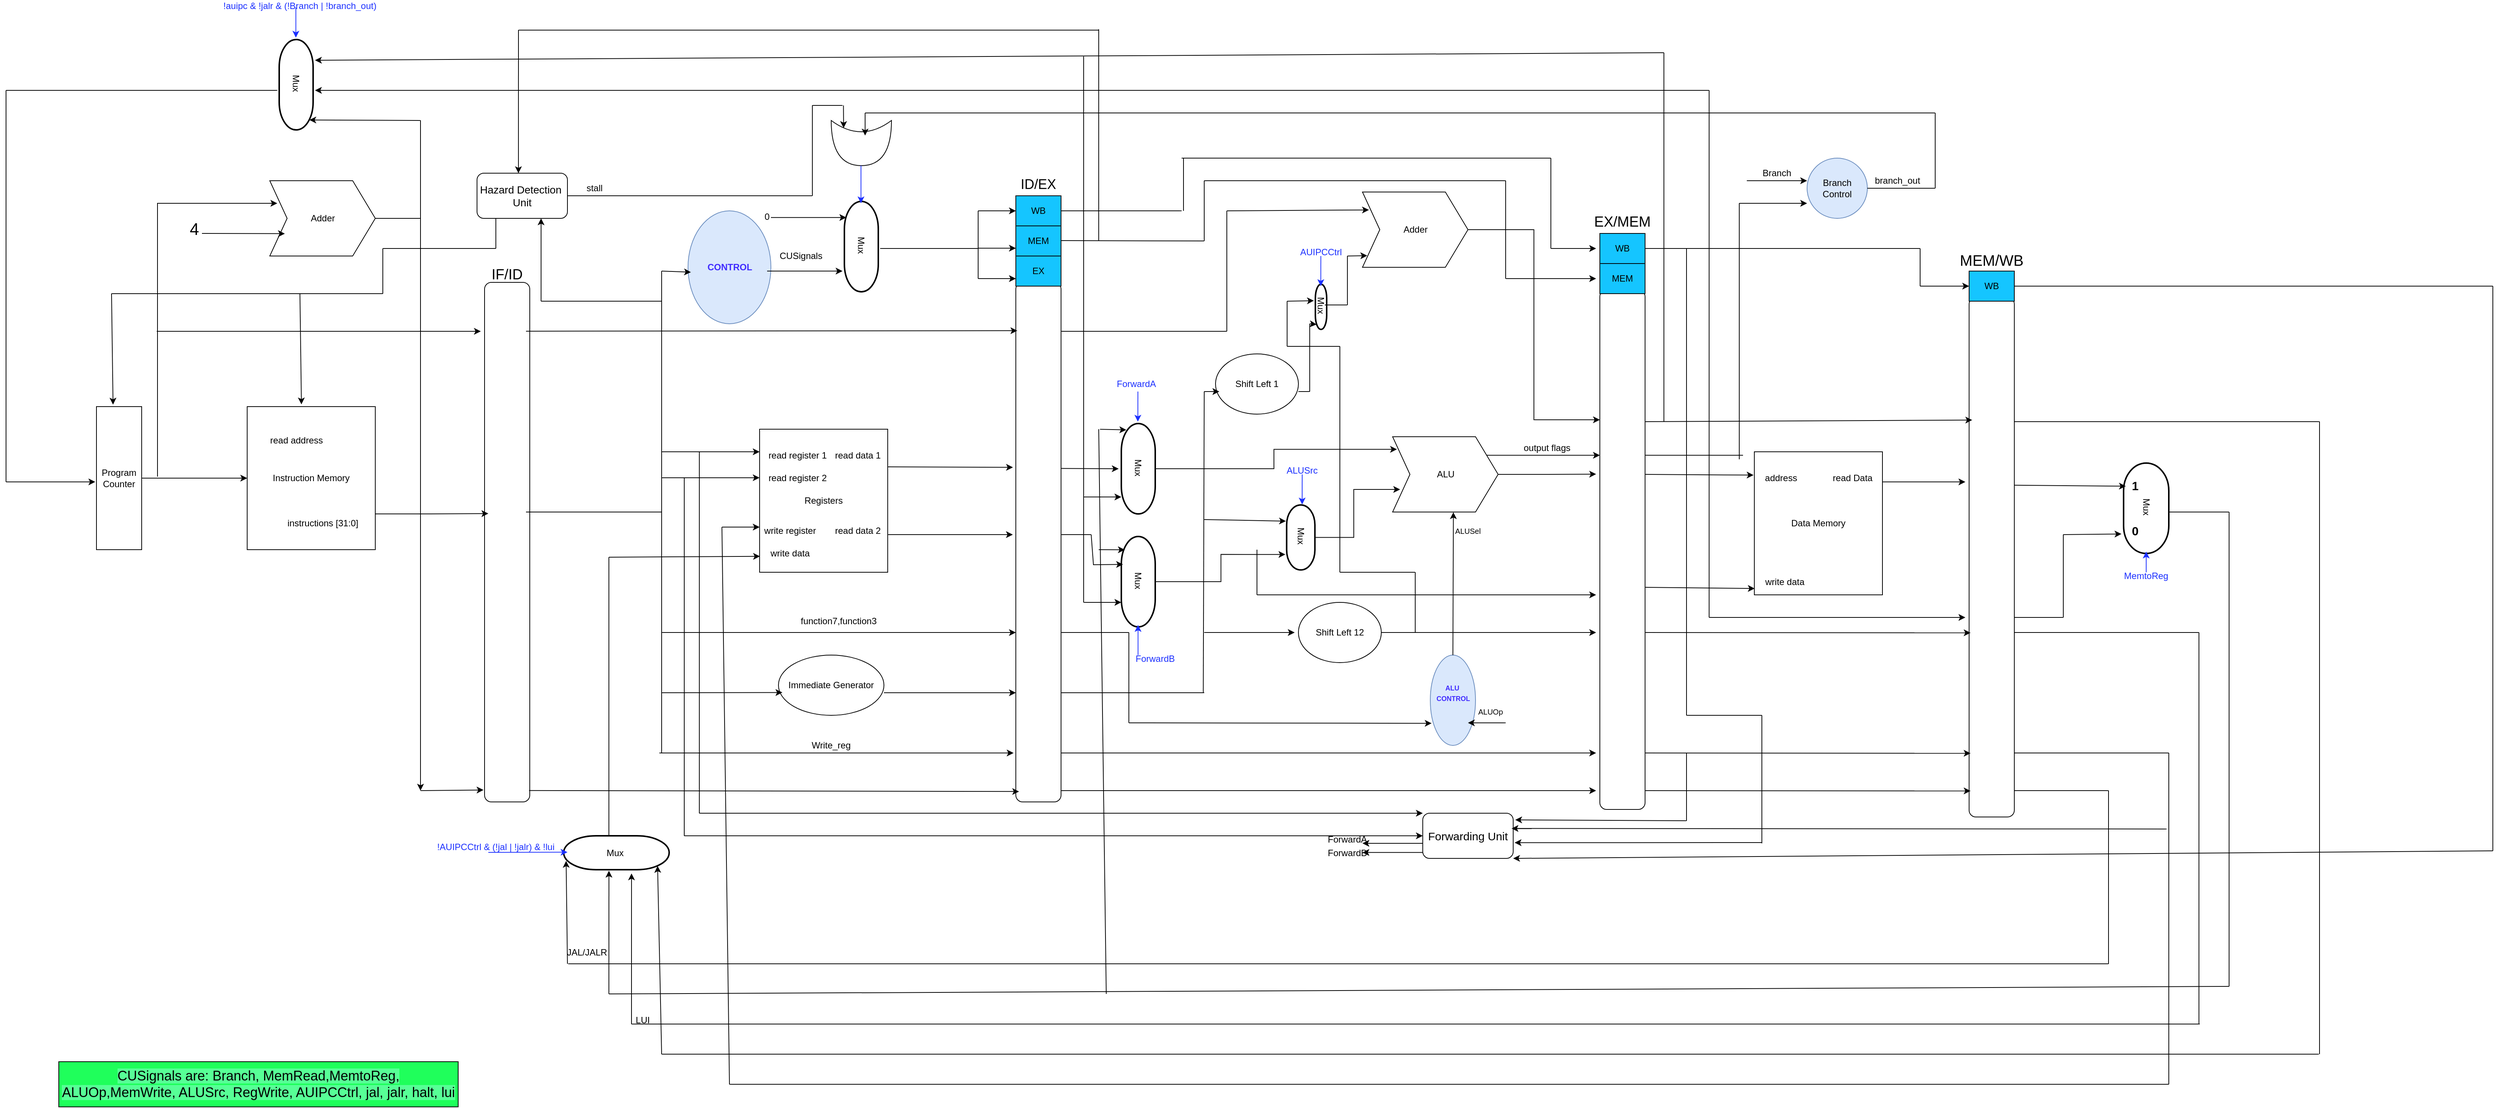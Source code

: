 <mxfile version="26.2.14">
  <diagram name="Page-1" id="yiMu567YP2cyCcdc6nh2">
    <mxGraphModel dx="3333" dy="1003" grid="1" gridSize="10" guides="1" tooltips="1" connect="1" arrows="1" fold="1" page="1" pageScale="1" pageWidth="850" pageHeight="1100" math="0" shadow="0">
      <root>
        <mxCell id="0" />
        <mxCell id="1" parent="0" />
        <mxCell id="vtXWzLsRKn1HHXiiLrbu-119" style="edgeStyle=orthogonalEdgeStyle;rounded=0;orthogonalLoop=1;jettySize=auto;html=1;exitX=1;exitY=0.5;exitDx=0;exitDy=0;entryX=0;entryY=0.5;entryDx=0;entryDy=0;" parent="1" source="vtXWzLsRKn1HHXiiLrbu-110" target="vtXWzLsRKn1HHXiiLrbu-113" edge="1">
          <mxGeometry relative="1" as="geometry" />
        </mxCell>
        <mxCell id="vtXWzLsRKn1HHXiiLrbu-110" value="Program Counter" style="rounded=0;whiteSpace=wrap;html=1;" parent="1" vertex="1">
          <mxGeometry x="170" y="2260" width="60" height="190" as="geometry" />
        </mxCell>
        <mxCell id="vtXWzLsRKn1HHXiiLrbu-111" value="Adder" style="html=1;shadow=0;dashed=0;align=center;verticalAlign=middle;shape=mxgraph.arrows2.arrow;dy=0;dx=30;notch=23;" parent="1" vertex="1">
          <mxGeometry x="400" y="1960" width="140" height="100" as="geometry" />
        </mxCell>
        <mxCell id="vtXWzLsRKn1HHXiiLrbu-112" value="" style="rounded=1;whiteSpace=wrap;html=1;rotation=90;" parent="1" vertex="1">
          <mxGeometry x="370" y="2410" width="690" height="60" as="geometry" />
        </mxCell>
        <mxCell id="vtXWzLsRKn1HHXiiLrbu-113" value="Instruction Memory" style="rounded=0;whiteSpace=wrap;html=1;" parent="1" vertex="1">
          <mxGeometry x="370" y="2260" width="170" height="190" as="geometry" />
        </mxCell>
        <mxCell id="vtXWzLsRKn1HHXiiLrbu-115" value="read address" style="text;html=1;align=center;verticalAlign=middle;resizable=0;points=[];autosize=1;strokeColor=none;fillColor=none;" parent="1" vertex="1">
          <mxGeometry x="390" y="2290" width="90" height="30" as="geometry" />
        </mxCell>
        <mxCell id="vtXWzLsRKn1HHXiiLrbu-116" value="instructions [31:0]" style="text;html=1;align=center;verticalAlign=middle;resizable=0;points=[];autosize=1;strokeColor=none;fillColor=none;" parent="1" vertex="1">
          <mxGeometry x="410" y="2400" width="120" height="30" as="geometry" />
        </mxCell>
        <mxCell id="vtXWzLsRKn1HHXiiLrbu-117" style="edgeStyle=orthogonalEdgeStyle;rounded=0;orthogonalLoop=1;jettySize=auto;html=1;exitX=1;exitY=0.75;exitDx=0;exitDy=0;entryX=0.445;entryY=0.917;entryDx=0;entryDy=0;entryPerimeter=0;" parent="1" source="vtXWzLsRKn1HHXiiLrbu-113" target="vtXWzLsRKn1HHXiiLrbu-112" edge="1">
          <mxGeometry relative="1" as="geometry">
            <mxPoint x="680" y="2402" as="targetPoint" />
          </mxGeometry>
        </mxCell>
        <mxCell id="vtXWzLsRKn1HHXiiLrbu-118" value="&lt;font style=&quot;font-size: 19px;&quot;&gt;IF/ID&lt;/font&gt;" style="text;html=1;align=center;verticalAlign=middle;whiteSpace=wrap;rounded=0;" parent="1" vertex="1">
          <mxGeometry x="685" y="2070" width="60" height="30" as="geometry" />
        </mxCell>
        <mxCell id="vtXWzLsRKn1HHXiiLrbu-120" style="edgeStyle=orthogonalEdgeStyle;rounded=0;orthogonalLoop=1;jettySize=auto;html=1;entryX=0.071;entryY=0.3;entryDx=0;entryDy=0;entryPerimeter=0;" parent="1" target="vtXWzLsRKn1HHXiiLrbu-111" edge="1">
          <mxGeometry relative="1" as="geometry">
            <mxPoint x="409" y="1860" as="targetPoint" />
            <mxPoint x="251" y="2353" as="sourcePoint" />
            <Array as="points">
              <mxPoint x="251" y="1990" />
            </Array>
          </mxGeometry>
        </mxCell>
        <mxCell id="vtXWzLsRKn1HHXiiLrbu-121" value="" style="endArrow=classic;html=1;rounded=0;" parent="1" edge="1">
          <mxGeometry width="50" height="50" relative="1" as="geometry">
            <mxPoint x="310" y="2030" as="sourcePoint" />
            <mxPoint x="420" y="2030.33" as="targetPoint" />
          </mxGeometry>
        </mxCell>
        <mxCell id="vtXWzLsRKn1HHXiiLrbu-122" value="&lt;font style=&quot;font-size: 22px;&quot;&gt;4&lt;/font&gt;" style="text;html=1;align=center;verticalAlign=middle;whiteSpace=wrap;rounded=0;" parent="1" vertex="1">
          <mxGeometry x="270" y="2010" width="60" height="30" as="geometry" />
        </mxCell>
        <mxCell id="vtXWzLsRKn1HHXiiLrbu-123" value="Registers" style="rounded=0;whiteSpace=wrap;html=1;" parent="1" vertex="1">
          <mxGeometry x="1050" y="2290" width="170" height="190" as="geometry" />
        </mxCell>
        <mxCell id="vtXWzLsRKn1HHXiiLrbu-125" value="" style="endArrow=none;html=1;rounded=0;" parent="1" edge="1">
          <mxGeometry width="50" height="50" relative="1" as="geometry">
            <mxPoint x="740" y="2400" as="sourcePoint" />
            <mxPoint x="920" y="2400" as="targetPoint" />
          </mxGeometry>
        </mxCell>
        <mxCell id="vtXWzLsRKn1HHXiiLrbu-126" value="" style="endArrow=none;html=1;rounded=0;" parent="1" edge="1">
          <mxGeometry width="50" height="50" relative="1" as="geometry">
            <mxPoint x="920" y="2720" as="sourcePoint" />
            <mxPoint x="920" y="2080" as="targetPoint" />
          </mxGeometry>
        </mxCell>
        <mxCell id="vtXWzLsRKn1HHXiiLrbu-127" value="" style="endArrow=classic;html=1;rounded=0;" parent="1" edge="1">
          <mxGeometry width="50" height="50" relative="1" as="geometry">
            <mxPoint x="920" y="2320" as="sourcePoint" />
            <mxPoint x="1050" y="2320" as="targetPoint" />
          </mxGeometry>
        </mxCell>
        <mxCell id="vtXWzLsRKn1HHXiiLrbu-128" value="" style="endArrow=classic;html=1;rounded=0;" parent="1" edge="1">
          <mxGeometry width="50" height="50" relative="1" as="geometry">
            <mxPoint x="920" y="2354.44" as="sourcePoint" />
            <mxPoint x="1050" y="2354.44" as="targetPoint" />
          </mxGeometry>
        </mxCell>
        <mxCell id="vtXWzLsRKn1HHXiiLrbu-129" value="read register 1" style="text;html=1;align=center;verticalAlign=middle;resizable=0;points=[];autosize=1;strokeColor=none;fillColor=none;" parent="1" vertex="1">
          <mxGeometry x="1050" y="2310" width="100" height="30" as="geometry" />
        </mxCell>
        <mxCell id="vtXWzLsRKn1HHXiiLrbu-130" value="read register 2" style="text;html=1;align=center;verticalAlign=middle;resizable=0;points=[];autosize=1;strokeColor=none;fillColor=none;" parent="1" vertex="1">
          <mxGeometry x="1050" y="2340" width="100" height="30" as="geometry" />
        </mxCell>
        <mxCell id="vtXWzLsRKn1HHXiiLrbu-131" value="write register" style="text;html=1;align=center;verticalAlign=middle;resizable=0;points=[];autosize=1;strokeColor=none;fillColor=none;" parent="1" vertex="1">
          <mxGeometry x="1045" y="2410" width="90" height="30" as="geometry" />
        </mxCell>
        <mxCell id="vtXWzLsRKn1HHXiiLrbu-132" value="write data" style="text;html=1;align=center;verticalAlign=middle;resizable=0;points=[];autosize=1;strokeColor=none;fillColor=none;" parent="1" vertex="1">
          <mxGeometry x="1050" y="2440" width="80" height="30" as="geometry" />
        </mxCell>
        <mxCell id="vtXWzLsRKn1HHXiiLrbu-133" value="read data 1" style="text;html=1;align=center;verticalAlign=middle;resizable=0;points=[];autosize=1;strokeColor=none;fillColor=none;" parent="1" vertex="1">
          <mxGeometry x="1140" y="2310" width="80" height="30" as="geometry" />
        </mxCell>
        <mxCell id="vtXWzLsRKn1HHXiiLrbu-134" value="read data 2" style="text;html=1;align=center;verticalAlign=middle;resizable=0;points=[];autosize=1;strokeColor=none;fillColor=none;fontSize=12;" parent="1" vertex="1">
          <mxGeometry x="1140" y="2410" width="80" height="30" as="geometry" />
        </mxCell>
        <mxCell id="vtXWzLsRKn1HHXiiLrbu-135" value="" style="rounded=1;whiteSpace=wrap;html=1;rotation=90;" parent="1" vertex="1">
          <mxGeometry x="1075" y="2410" width="690" height="60" as="geometry" />
        </mxCell>
        <mxCell id="vtXWzLsRKn1HHXiiLrbu-136" value="EX" style="rounded=0;whiteSpace=wrap;html=1;fillColor=#15C5FF;" parent="1" vertex="1">
          <mxGeometry x="1390" y="2060" width="60" height="40" as="geometry" />
        </mxCell>
        <mxCell id="vtXWzLsRKn1HHXiiLrbu-137" value="WB" style="rounded=0;whiteSpace=wrap;html=1;fillColor=#15C5FF;" parent="1" vertex="1">
          <mxGeometry x="1390" y="1980" width="60" height="40" as="geometry" />
        </mxCell>
        <mxCell id="vtXWzLsRKn1HHXiiLrbu-138" value="MEM" style="rounded=0;whiteSpace=wrap;html=1;fillColor=#15C5FF;" parent="1" vertex="1">
          <mxGeometry x="1390" y="2020" width="60" height="40" as="geometry" />
        </mxCell>
        <mxCell id="vtXWzLsRKn1HHXiiLrbu-139" value="&lt;font style=&quot;font-size: 18px;&quot;&gt;ID/EX&lt;/font&gt;" style="text;html=1;align=center;verticalAlign=middle;whiteSpace=wrap;rounded=0;" parent="1" vertex="1">
          <mxGeometry x="1390" y="1950" width="60" height="30" as="geometry" />
        </mxCell>
        <mxCell id="vtXWzLsRKn1HHXiiLrbu-140" value="" style="endArrow=classic;html=1;rounded=0;" parent="1" edge="1">
          <mxGeometry width="50" height="50" relative="1" as="geometry">
            <mxPoint x="250" y="2160" as="sourcePoint" />
            <mxPoint x="680" y="2160" as="targetPoint" />
          </mxGeometry>
        </mxCell>
        <mxCell id="vtXWzLsRKn1HHXiiLrbu-141" value="" style="endArrow=classic;html=1;rounded=0;entryX=0.093;entryY=0.967;entryDx=0;entryDy=0;entryPerimeter=0;exitX=0.094;exitY=0.083;exitDx=0;exitDy=0;exitPerimeter=0;" parent="1" source="vtXWzLsRKn1HHXiiLrbu-112" target="vtXWzLsRKn1HHXiiLrbu-135" edge="1">
          <mxGeometry width="50" height="50" relative="1" as="geometry">
            <mxPoint x="750" y="2160" as="sourcePoint" />
            <mxPoint x="800" y="2110" as="targetPoint" />
          </mxGeometry>
        </mxCell>
        <mxCell id="vtXWzLsRKn1HHXiiLrbu-142" value="" style="endArrow=classic;html=1;rounded=0;entryX=0.356;entryY=1.064;entryDx=0;entryDy=0;entryPerimeter=0;" parent="1" target="vtXWzLsRKn1HHXiiLrbu-135" edge="1">
          <mxGeometry width="50" height="50" relative="1" as="geometry">
            <mxPoint x="1220" y="2340" as="sourcePoint" />
            <mxPoint x="1270" y="2290" as="targetPoint" />
          </mxGeometry>
        </mxCell>
        <mxCell id="vtXWzLsRKn1HHXiiLrbu-143" value="" style="endArrow=classic;html=1;rounded=0;" parent="1" edge="1">
          <mxGeometry width="50" height="50" relative="1" as="geometry">
            <mxPoint x="1220" y="2430" as="sourcePoint" />
            <mxPoint x="1386" y="2430" as="targetPoint" />
          </mxGeometry>
        </mxCell>
        <mxCell id="vtXWzLsRKn1HHXiiLrbu-144" value="" style="endArrow=classic;html=1;rounded=0;entryX=0.674;entryY=1;entryDx=0;entryDy=0;entryPerimeter=0;" parent="1" target="vtXWzLsRKn1HHXiiLrbu-135" edge="1">
          <mxGeometry width="50" height="50" relative="1" as="geometry">
            <mxPoint x="920" y="2560" as="sourcePoint" />
            <mxPoint x="970" y="2510" as="targetPoint" />
          </mxGeometry>
        </mxCell>
        <mxCell id="vtXWzLsRKn1HHXiiLrbu-145" value="function7,function3" style="text;html=1;align=center;verticalAlign=middle;whiteSpace=wrap;rounded=0;" parent="1" vertex="1">
          <mxGeometry x="1090" y="2530" width="130" height="30" as="geometry" />
        </mxCell>
        <mxCell id="vtXWzLsRKn1HHXiiLrbu-146" value="Immediate Generator" style="ellipse;whiteSpace=wrap;html=1;" parent="1" vertex="1">
          <mxGeometry x="1075" y="2590" width="140" height="80" as="geometry" />
        </mxCell>
        <mxCell id="vtXWzLsRKn1HHXiiLrbu-147" value="" style="endArrow=classic;html=1;rounded=0;entryX=0.037;entryY=0.621;entryDx=0;entryDy=0;entryPerimeter=0;" parent="1" target="vtXWzLsRKn1HHXiiLrbu-146" edge="1">
          <mxGeometry width="50" height="50" relative="1" as="geometry">
            <mxPoint x="920" y="2640" as="sourcePoint" />
            <mxPoint x="970" y="2590" as="targetPoint" />
          </mxGeometry>
        </mxCell>
        <mxCell id="vtXWzLsRKn1HHXiiLrbu-148" value="" style="endArrow=classic;html=1;rounded=0;" parent="1" edge="1">
          <mxGeometry width="50" height="50" relative="1" as="geometry">
            <mxPoint x="1215" y="2640" as="sourcePoint" />
            <mxPoint x="1390" y="2640" as="targetPoint" />
          </mxGeometry>
        </mxCell>
        <mxCell id="vtXWzLsRKn1HHXiiLrbu-149" value="" style="endArrow=classic;html=1;rounded=0;entryX=0.674;entryY=1;entryDx=0;entryDy=0;entryPerimeter=0;" parent="1" edge="1">
          <mxGeometry width="50" height="50" relative="1" as="geometry">
            <mxPoint x="917" y="2720" as="sourcePoint" />
            <mxPoint x="1387" y="2720" as="targetPoint" />
          </mxGeometry>
        </mxCell>
        <mxCell id="vtXWzLsRKn1HHXiiLrbu-150" value="" style="endArrow=classic;html=1;rounded=0;entryX=0.98;entryY=0.928;entryDx=0;entryDy=0;entryPerimeter=0;exitX=0.978;exitY=0.016;exitDx=0;exitDy=0;exitPerimeter=0;" parent="1" source="vtXWzLsRKn1HHXiiLrbu-112" target="vtXWzLsRKn1HHXiiLrbu-135" edge="1">
          <mxGeometry width="50" height="50" relative="1" as="geometry">
            <mxPoint x="740" y="2780" as="sourcePoint" />
            <mxPoint x="790" y="2730" as="targetPoint" />
          </mxGeometry>
        </mxCell>
        <mxCell id="vtXWzLsRKn1HHXiiLrbu-152" value="" style="endArrow=none;html=1;rounded=0;" parent="1" edge="1">
          <mxGeometry width="50" height="50" relative="1" as="geometry">
            <mxPoint x="540" y="2010" as="sourcePoint" />
            <mxPoint x="600" y="2010" as="targetPoint" />
          </mxGeometry>
        </mxCell>
        <mxCell id="vtXWzLsRKn1HHXiiLrbu-153" value="" style="endArrow=classic;html=1;rounded=0;" parent="1" edge="1">
          <mxGeometry width="50" height="50" relative="1" as="geometry">
            <mxPoint x="600" y="2010" as="sourcePoint" />
            <mxPoint x="600" y="2770" as="targetPoint" />
          </mxGeometry>
        </mxCell>
        <mxCell id="vtXWzLsRKn1HHXiiLrbu-154" value="" style="endArrow=classic;html=1;rounded=0;entryX=0.977;entryY=1.024;entryDx=0;entryDy=0;entryPerimeter=0;" parent="1" target="vtXWzLsRKn1HHXiiLrbu-112" edge="1">
          <mxGeometry width="50" height="50" relative="1" as="geometry">
            <mxPoint x="600" y="2770" as="sourcePoint" />
            <mxPoint x="700" y="2770" as="targetPoint" />
          </mxGeometry>
        </mxCell>
        <mxCell id="vtXWzLsRKn1HHXiiLrbu-155" value="" style="rounded=1;whiteSpace=wrap;html=1;rotation=90;" parent="1" vertex="1">
          <mxGeometry x="1850" y="2420" width="690" height="60" as="geometry" />
        </mxCell>
        <mxCell id="vtXWzLsRKn1HHXiiLrbu-156" value="WB" style="rounded=0;whiteSpace=wrap;html=1;fillColor=#15C5FF;" parent="1" vertex="1">
          <mxGeometry x="2165" y="2030" width="60" height="40" as="geometry" />
        </mxCell>
        <mxCell id="vtXWzLsRKn1HHXiiLrbu-157" value="MEM" style="rounded=0;whiteSpace=wrap;html=1;fillColor=#15C5FF;" parent="1" vertex="1">
          <mxGeometry x="2165" y="2070" width="60" height="40" as="geometry" />
        </mxCell>
        <mxCell id="vtXWzLsRKn1HHXiiLrbu-158" value="&lt;font style=&quot;font-size: 19px;&quot;&gt;EX/MEM&lt;/font&gt;" style="text;html=1;align=center;verticalAlign=middle;whiteSpace=wrap;rounded=0;" parent="1" vertex="1">
          <mxGeometry x="2165" y="2000" width="60" height="30" as="geometry" />
        </mxCell>
        <mxCell id="vtXWzLsRKn1HHXiiLrbu-205" style="edgeStyle=orthogonalEdgeStyle;rounded=0;orthogonalLoop=1;jettySize=auto;html=1;exitX=1;exitY=0.5;exitDx=0;exitDy=0;exitPerimeter=0;" parent="1" source="vtXWzLsRKn1HHXiiLrbu-159" edge="1">
          <mxGeometry relative="1" as="geometry">
            <mxPoint x="2160" y="2349.667" as="targetPoint" />
          </mxGeometry>
        </mxCell>
        <mxCell id="vtXWzLsRKn1HHXiiLrbu-159" value="ALU" style="html=1;shadow=0;dashed=0;align=center;verticalAlign=middle;shape=mxgraph.arrows2.arrow;dy=0;dx=30;notch=23;" parent="1" vertex="1">
          <mxGeometry x="1890" y="2300" width="140" height="100" as="geometry" />
        </mxCell>
        <mxCell id="vtXWzLsRKn1HHXiiLrbu-160" value="Shift Left 1" style="ellipse;whiteSpace=wrap;html=1;" parent="1" vertex="1">
          <mxGeometry x="1655" y="2190" width="110" height="80" as="geometry" />
        </mxCell>
        <mxCell id="vtXWzLsRKn1HHXiiLrbu-161" value="Mux&amp;nbsp;" style="strokeWidth=2;html=1;shape=mxgraph.flowchart.terminator;whiteSpace=wrap;rotation=90;" parent="1" vertex="1">
          <mxGeometry x="1765" y="2120" width="60" height="15" as="geometry" />
        </mxCell>
        <mxCell id="vtXWzLsRKn1HHXiiLrbu-208" style="edgeStyle=orthogonalEdgeStyle;rounded=0;orthogonalLoop=1;jettySize=auto;html=1;exitX=1;exitY=0.5;exitDx=0;exitDy=0;exitPerimeter=0;entryX=0.25;entryY=1;entryDx=0;entryDy=0;" parent="1" source="vtXWzLsRKn1HHXiiLrbu-162" target="vtXWzLsRKn1HHXiiLrbu-155" edge="1">
          <mxGeometry relative="1" as="geometry" />
        </mxCell>
        <mxCell id="vtXWzLsRKn1HHXiiLrbu-162" value="Adder" style="html=1;shadow=0;dashed=0;align=center;verticalAlign=middle;shape=mxgraph.arrows2.arrow;dy=0;dx=30;notch=23;" parent="1" vertex="1">
          <mxGeometry x="1850" y="1975" width="140" height="100" as="geometry" />
        </mxCell>
        <mxCell id="vtXWzLsRKn1HHXiiLrbu-163" value="" style="endArrow=none;html=1;rounded=0;" parent="1" edge="1">
          <mxGeometry width="50" height="50" relative="1" as="geometry">
            <mxPoint x="1450" y="2160" as="sourcePoint" />
            <mxPoint x="1670" y="2160" as="targetPoint" />
          </mxGeometry>
        </mxCell>
        <mxCell id="vtXWzLsRKn1HHXiiLrbu-164" value="" style="endArrow=none;html=1;rounded=0;" parent="1" edge="1">
          <mxGeometry width="50" height="50" relative="1" as="geometry">
            <mxPoint x="1670" y="2160" as="sourcePoint" />
            <mxPoint x="1670" y="2000" as="targetPoint" />
          </mxGeometry>
        </mxCell>
        <mxCell id="vtXWzLsRKn1HHXiiLrbu-165" value="" style="endArrow=classic;html=1;rounded=0;entryX=0.061;entryY=0.238;entryDx=0;entryDy=0;entryPerimeter=0;" parent="1" target="vtXWzLsRKn1HHXiiLrbu-162" edge="1">
          <mxGeometry width="50" height="50" relative="1" as="geometry">
            <mxPoint x="1670" y="2000" as="sourcePoint" />
            <mxPoint x="1720" y="1950" as="targetPoint" />
          </mxGeometry>
        </mxCell>
        <mxCell id="vtXWzLsRKn1HHXiiLrbu-168" value="" style="endArrow=none;html=1;rounded=0;" parent="1" edge="1">
          <mxGeometry width="50" height="50" relative="1" as="geometry">
            <mxPoint x="1800" y="2125" as="sourcePoint" />
            <mxPoint x="1830" y="2125" as="targetPoint" />
          </mxGeometry>
        </mxCell>
        <mxCell id="vtXWzLsRKn1HHXiiLrbu-169" value="" style="endArrow=none;html=1;rounded=0;" parent="1" edge="1">
          <mxGeometry width="50" height="50" relative="1" as="geometry">
            <mxPoint x="1830" y="2125" as="sourcePoint" />
            <mxPoint x="1830" y="2060" as="targetPoint" />
          </mxGeometry>
        </mxCell>
        <mxCell id="vtXWzLsRKn1HHXiiLrbu-170" value="" style="endArrow=classic;html=1;rounded=0;entryX=0.045;entryY=0.845;entryDx=0;entryDy=0;entryPerimeter=0;" parent="1" target="vtXWzLsRKn1HHXiiLrbu-162" edge="1">
          <mxGeometry width="50" height="50" relative="1" as="geometry">
            <mxPoint x="1830" y="2060" as="sourcePoint" />
            <mxPoint x="1860" y="2030" as="targetPoint" />
          </mxGeometry>
        </mxCell>
        <mxCell id="vtXWzLsRKn1HHXiiLrbu-171" value="" style="endArrow=none;html=1;rounded=0;" parent="1" edge="1">
          <mxGeometry width="50" height="50" relative="1" as="geometry">
            <mxPoint x="1450" y="2640" as="sourcePoint" />
            <mxPoint x="1640" y="2640" as="targetPoint" />
          </mxGeometry>
        </mxCell>
        <mxCell id="vtXWzLsRKn1HHXiiLrbu-172" value="" style="endArrow=none;html=1;rounded=0;" parent="1" edge="1">
          <mxGeometry width="50" height="50" relative="1" as="geometry">
            <mxPoint x="1638.75" y="2640" as="sourcePoint" />
            <mxPoint x="1640" y="2240" as="targetPoint" />
          </mxGeometry>
        </mxCell>
        <mxCell id="vtXWzLsRKn1HHXiiLrbu-173" value="" style="endArrow=classic;html=1;rounded=0;" parent="1" edge="1">
          <mxGeometry width="50" height="50" relative="1" as="geometry">
            <mxPoint x="1640" y="2240" as="sourcePoint" />
            <mxPoint x="1660" y="2240" as="targetPoint" />
          </mxGeometry>
        </mxCell>
        <mxCell id="vtXWzLsRKn1HHXiiLrbu-175" value="" style="endArrow=none;html=1;rounded=0;" parent="1" edge="1">
          <mxGeometry width="50" height="50" relative="1" as="geometry">
            <mxPoint x="1765" y="2240" as="sourcePoint" />
            <mxPoint x="1780" y="2240" as="targetPoint" />
          </mxGeometry>
        </mxCell>
        <mxCell id="vtXWzLsRKn1HHXiiLrbu-176" value="" style="endArrow=none;html=1;rounded=0;" parent="1" edge="1">
          <mxGeometry width="50" height="50" relative="1" as="geometry">
            <mxPoint x="1780" y="2240" as="sourcePoint" />
            <mxPoint x="1780" y="2150" as="targetPoint" />
          </mxGeometry>
        </mxCell>
        <mxCell id="vtXWzLsRKn1HHXiiLrbu-177" value="" style="endArrow=classic;html=1;rounded=0;entryX=0.89;entryY=0.89;entryDx=0;entryDy=0;entryPerimeter=0;" parent="1" target="vtXWzLsRKn1HHXiiLrbu-161" edge="1">
          <mxGeometry width="50" height="50" relative="1" as="geometry">
            <mxPoint x="1780" y="2150" as="sourcePoint" />
            <mxPoint x="1810" y="2150" as="targetPoint" />
          </mxGeometry>
        </mxCell>
        <mxCell id="vtXWzLsRKn1HHXiiLrbu-178" value="Shift Left 12" style="ellipse;whiteSpace=wrap;html=1;" parent="1" vertex="1">
          <mxGeometry x="1765" y="2520" width="110" height="80" as="geometry" />
        </mxCell>
        <mxCell id="vtXWzLsRKn1HHXiiLrbu-181" value="" style="endArrow=classic;html=1;rounded=0;" parent="1" edge="1">
          <mxGeometry width="50" height="50" relative="1" as="geometry">
            <mxPoint x="1640" y="2560" as="sourcePoint" />
            <mxPoint x="1760" y="2560" as="targetPoint" />
          </mxGeometry>
        </mxCell>
        <mxCell id="vtXWzLsRKn1HHXiiLrbu-182" value="" style="endArrow=none;html=1;rounded=0;" parent="1" edge="1">
          <mxGeometry width="50" height="50" relative="1" as="geometry">
            <mxPoint x="1820" y="2480" as="sourcePoint" />
            <mxPoint x="1820" y="2180" as="targetPoint" />
          </mxGeometry>
        </mxCell>
        <mxCell id="vtXWzLsRKn1HHXiiLrbu-183" value="" style="endArrow=none;html=1;rounded=0;" parent="1" edge="1">
          <mxGeometry width="50" height="50" relative="1" as="geometry">
            <mxPoint x="1750" y="2180" as="sourcePoint" />
            <mxPoint x="1820" y="2180" as="targetPoint" />
          </mxGeometry>
        </mxCell>
        <mxCell id="vtXWzLsRKn1HHXiiLrbu-184" value="" style="endArrow=none;html=1;rounded=0;" parent="1" edge="1">
          <mxGeometry width="50" height="50" relative="1" as="geometry">
            <mxPoint x="1750" y="2180" as="sourcePoint" />
            <mxPoint x="1750" y="2120" as="targetPoint" />
          </mxGeometry>
        </mxCell>
        <mxCell id="vtXWzLsRKn1HHXiiLrbu-185" value="" style="endArrow=classic;html=1;rounded=0;entryX=0.364;entryY=1.132;entryDx=0;entryDy=0;entryPerimeter=0;" parent="1" target="vtXWzLsRKn1HHXiiLrbu-161" edge="1">
          <mxGeometry width="50" height="50" relative="1" as="geometry">
            <mxPoint x="1750" y="2120" as="sourcePoint" />
            <mxPoint x="1780" y="2120" as="targetPoint" />
          </mxGeometry>
        </mxCell>
        <mxCell id="vtXWzLsRKn1HHXiiLrbu-186" value="" style="endArrow=classic;html=1;rounded=0;" parent="1" edge="1">
          <mxGeometry width="50" height="50" relative="1" as="geometry">
            <mxPoint x="1875" y="2560" as="sourcePoint" />
            <mxPoint x="2160" y="2560" as="targetPoint" />
          </mxGeometry>
        </mxCell>
        <mxCell id="vtXWzLsRKn1HHXiiLrbu-187" value="" style="endArrow=none;html=1;rounded=0;" parent="1" edge="1">
          <mxGeometry width="50" height="50" relative="1" as="geometry">
            <mxPoint x="1920" y="2560" as="sourcePoint" />
            <mxPoint x="1920" y="2480" as="targetPoint" />
          </mxGeometry>
        </mxCell>
        <mxCell id="vtXWzLsRKn1HHXiiLrbu-188" value="" style="endArrow=none;html=1;rounded=0;" parent="1" edge="1">
          <mxGeometry width="50" height="50" relative="1" as="geometry">
            <mxPoint x="1820" y="2480" as="sourcePoint" />
            <mxPoint x="1920" y="2480" as="targetPoint" />
          </mxGeometry>
        </mxCell>
        <mxCell id="vtXWzLsRKn1HHXiiLrbu-189" value="Mux&amp;nbsp;" style="strokeWidth=2;html=1;shape=mxgraph.flowchart.terminator;whiteSpace=wrap;rotation=90;" parent="1" vertex="1">
          <mxGeometry x="1492.5" y="2320" width="120" height="45" as="geometry" />
        </mxCell>
        <mxCell id="vtXWzLsRKn1HHXiiLrbu-190" value="" style="endArrow=classic;html=1;rounded=0;entryX=0.566;entryY=1.079;entryDx=0;entryDy=0;entryPerimeter=0;" parent="1" edge="1">
          <mxGeometry width="50" height="50" relative="1" as="geometry">
            <mxPoint x="1450" y="2342.08" as="sourcePoint" />
            <mxPoint x="1526.445" y="2342.5" as="targetPoint" />
          </mxGeometry>
        </mxCell>
        <mxCell id="vtXWzLsRKn1HHXiiLrbu-191" value="Mux&amp;nbsp;" style="strokeWidth=2;html=1;shape=mxgraph.flowchart.terminator;whiteSpace=wrap;rotation=90;" parent="1" vertex="1">
          <mxGeometry x="1492.5" y="2470" width="120" height="45" as="geometry" />
        </mxCell>
        <mxCell id="vtXWzLsRKn1HHXiiLrbu-194" value="" style="endArrow=none;html=1;rounded=0;" parent="1" edge="1">
          <mxGeometry width="50" height="50" relative="1" as="geometry">
            <mxPoint x="1450" y="2430" as="sourcePoint" />
            <mxPoint x="1490" y="2430" as="targetPoint" />
          </mxGeometry>
        </mxCell>
        <mxCell id="vtXWzLsRKn1HHXiiLrbu-195" value="" style="endArrow=none;html=1;rounded=0;" parent="1" edge="1">
          <mxGeometry width="50" height="50" relative="1" as="geometry">
            <mxPoint x="1493" y="2470" as="sourcePoint" />
            <mxPoint x="1490" y="2430" as="targetPoint" />
          </mxGeometry>
        </mxCell>
        <mxCell id="vtXWzLsRKn1HHXiiLrbu-196" value="" style="endArrow=classic;html=1;rounded=0;entryX=0.309;entryY=0.95;entryDx=0;entryDy=0;entryPerimeter=0;" parent="1" target="vtXWzLsRKn1HHXiiLrbu-191" edge="1">
          <mxGeometry width="50" height="50" relative="1" as="geometry">
            <mxPoint x="1492.5" y="2470" as="sourcePoint" />
            <mxPoint x="1540" y="2470" as="targetPoint" />
          </mxGeometry>
        </mxCell>
        <mxCell id="vtXWzLsRKn1HHXiiLrbu-197" style="edgeStyle=orthogonalEdgeStyle;rounded=0;orthogonalLoop=1;jettySize=auto;html=1;exitX=0.5;exitY=0;exitDx=0;exitDy=0;exitPerimeter=0;entryX=0.041;entryY=0.167;entryDx=0;entryDy=0;entryPerimeter=0;" parent="1" source="vtXWzLsRKn1HHXiiLrbu-189" target="vtXWzLsRKn1HHXiiLrbu-159" edge="1">
          <mxGeometry relative="1" as="geometry" />
        </mxCell>
        <mxCell id="vtXWzLsRKn1HHXiiLrbu-199" value="Mux&amp;nbsp;" style="strokeWidth=2;html=1;shape=mxgraph.flowchart.terminator;whiteSpace=wrap;rotation=90;" parent="1" vertex="1">
          <mxGeometry x="1725" y="2415" width="86.25" height="37.5" as="geometry" />
        </mxCell>
        <mxCell id="vtXWzLsRKn1HHXiiLrbu-200" style="edgeStyle=orthogonalEdgeStyle;rounded=0;orthogonalLoop=1;jettySize=auto;html=1;exitX=0.5;exitY=0;exitDx=0;exitDy=0;exitPerimeter=0;entryX=0.762;entryY=1.045;entryDx=0;entryDy=0;entryPerimeter=0;" parent="1" source="vtXWzLsRKn1HHXiiLrbu-191" target="vtXWzLsRKn1HHXiiLrbu-199" edge="1">
          <mxGeometry relative="1" as="geometry" />
        </mxCell>
        <mxCell id="vtXWzLsRKn1HHXiiLrbu-201" style="edgeStyle=orthogonalEdgeStyle;rounded=0;orthogonalLoop=1;jettySize=auto;html=1;exitX=0.5;exitY=0;exitDx=0;exitDy=0;exitPerimeter=0;entryX=0.071;entryY=0.7;entryDx=0;entryDy=0;entryPerimeter=0;" parent="1" source="vtXWzLsRKn1HHXiiLrbu-199" target="vtXWzLsRKn1HHXiiLrbu-159" edge="1">
          <mxGeometry relative="1" as="geometry" />
        </mxCell>
        <mxCell id="vtXWzLsRKn1HHXiiLrbu-203" value="" style="endArrow=classic;html=1;rounded=0;entryX=0.249;entryY=1.026;entryDx=0;entryDy=0;entryPerimeter=0;" parent="1" target="vtXWzLsRKn1HHXiiLrbu-199" edge="1">
          <mxGeometry width="50" height="50" relative="1" as="geometry">
            <mxPoint x="1640" y="2410" as="sourcePoint" />
            <mxPoint x="1690" y="2360" as="targetPoint" />
          </mxGeometry>
        </mxCell>
        <mxCell id="vtXWzLsRKn1HHXiiLrbu-206" value="" style="endArrow=classic;html=1;rounded=0;" parent="1" edge="1">
          <mxGeometry width="50" height="50" relative="1" as="geometry">
            <mxPoint x="1450" y="2720" as="sourcePoint" />
            <mxPoint x="2160" y="2720" as="targetPoint" />
          </mxGeometry>
        </mxCell>
        <mxCell id="vtXWzLsRKn1HHXiiLrbu-207" value="" style="endArrow=classic;html=1;rounded=0;" parent="1" edge="1">
          <mxGeometry width="50" height="50" relative="1" as="geometry">
            <mxPoint x="1450" y="2770" as="sourcePoint" />
            <mxPoint x="2160" y="2770" as="targetPoint" />
          </mxGeometry>
        </mxCell>
        <mxCell id="vtXWzLsRKn1HHXiiLrbu-209" value="" style="endArrow=none;html=1;rounded=0;" parent="1" edge="1">
          <mxGeometry width="50" height="50" relative="1" as="geometry">
            <mxPoint x="1710" y="2510" as="sourcePoint" />
            <mxPoint x="1710" y="2450" as="targetPoint" />
          </mxGeometry>
        </mxCell>
        <mxCell id="vtXWzLsRKn1HHXiiLrbu-210" value="" style="endArrow=classic;html=1;rounded=0;" parent="1" edge="1">
          <mxGeometry width="50" height="50" relative="1" as="geometry">
            <mxPoint x="1710" y="2510" as="sourcePoint" />
            <mxPoint x="2160" y="2510" as="targetPoint" />
          </mxGeometry>
        </mxCell>
        <mxCell id="vtXWzLsRKn1HHXiiLrbu-211" value="" style="rounded=1;whiteSpace=wrap;html=1;rotation=90;" parent="1" vertex="1">
          <mxGeometry x="2340" y="2430" width="690" height="60" as="geometry" />
        </mxCell>
        <mxCell id="vtXWzLsRKn1HHXiiLrbu-212" value="WB" style="rounded=0;whiteSpace=wrap;html=1;fillColor=#15C5FF;" parent="1" vertex="1">
          <mxGeometry x="2655" y="2080" width="60" height="40" as="geometry" />
        </mxCell>
        <mxCell id="vtXWzLsRKn1HHXiiLrbu-213" value="&lt;font style=&quot;font-size: 20px;&quot;&gt;MEM/WB&lt;/font&gt;" style="text;html=1;align=center;verticalAlign=middle;whiteSpace=wrap;rounded=0;" parent="1" vertex="1">
          <mxGeometry x="2655" y="2050" width="60" height="30" as="geometry" />
        </mxCell>
        <mxCell id="vtXWzLsRKn1HHXiiLrbu-214" value="Data Memory" style="rounded=0;whiteSpace=wrap;html=1;" parent="1" vertex="1">
          <mxGeometry x="2370" y="2320" width="170" height="190" as="geometry" />
        </mxCell>
        <mxCell id="vtXWzLsRKn1HHXiiLrbu-216" value="" style="endArrow=classic;html=1;rounded=0;entryX=-0.006;entryY=0.163;entryDx=0;entryDy=0;entryPerimeter=0;" parent="1" target="vtXWzLsRKn1HHXiiLrbu-214" edge="1">
          <mxGeometry width="50" height="50" relative="1" as="geometry">
            <mxPoint x="2225" y="2350" as="sourcePoint" />
            <mxPoint x="2275" y="2300" as="targetPoint" />
          </mxGeometry>
        </mxCell>
        <mxCell id="vtXWzLsRKn1HHXiiLrbu-217" value="address" style="text;html=1;align=center;verticalAlign=middle;resizable=0;points=[];autosize=1;strokeColor=none;fillColor=none;fontSize=12;" parent="1" vertex="1">
          <mxGeometry x="2370" y="2340" width="70" height="30" as="geometry" />
        </mxCell>
        <mxCell id="vtXWzLsRKn1HHXiiLrbu-218" value="read Data" style="text;html=1;align=center;verticalAlign=middle;resizable=0;points=[];autosize=1;strokeColor=none;fillColor=none;fontSize=12;" parent="1" vertex="1">
          <mxGeometry x="2460" y="2340" width="80" height="30" as="geometry" />
        </mxCell>
        <mxCell id="vtXWzLsRKn1HHXiiLrbu-219" value="write data" style="text;html=1;align=center;verticalAlign=middle;resizable=0;points=[];autosize=1;strokeColor=none;fillColor=none;fontSize=12;" parent="1" vertex="1">
          <mxGeometry x="2370" y="2477.5" width="80" height="30" as="geometry" />
        </mxCell>
        <mxCell id="P8a3TxcjCIMmVDjfXzvQ-1" value="" style="endArrow=classic;html=1;rounded=0;entryX=0.006;entryY=0.803;entryDx=0;entryDy=0;entryPerimeter=0;" edge="1" parent="1" target="vtXWzLsRKn1HHXiiLrbu-219">
          <mxGeometry width="50" height="50" relative="1" as="geometry">
            <mxPoint x="2225" y="2500" as="sourcePoint" />
            <mxPoint x="2350" y="2500" as="targetPoint" />
          </mxGeometry>
        </mxCell>
        <mxCell id="P8a3TxcjCIMmVDjfXzvQ-2" value="" style="endArrow=classic;html=1;rounded=0;" edge="1" parent="1">
          <mxGeometry width="50" height="50" relative="1" as="geometry">
            <mxPoint x="2540" y="2360" as="sourcePoint" />
            <mxPoint x="2650" y="2360" as="targetPoint" />
          </mxGeometry>
        </mxCell>
        <mxCell id="P8a3TxcjCIMmVDjfXzvQ-3" value="" style="endArrow=classic;html=1;rounded=0;entryX=0.66;entryY=0.968;entryDx=0;entryDy=0;entryPerimeter=0;" edge="1" parent="1">
          <mxGeometry width="50" height="50" relative="1" as="geometry">
            <mxPoint x="2225" y="2560" as="sourcePoint" />
            <mxPoint x="2656.92" y="2560.4" as="targetPoint" />
          </mxGeometry>
        </mxCell>
        <mxCell id="P8a3TxcjCIMmVDjfXzvQ-5" value="" style="endArrow=classic;html=1;rounded=0;entryX=0.66;entryY=0.968;entryDx=0;entryDy=0;entryPerimeter=0;" edge="1" parent="1">
          <mxGeometry width="50" height="50" relative="1" as="geometry">
            <mxPoint x="2225" y="2720" as="sourcePoint" />
            <mxPoint x="2656.92" y="2720.4" as="targetPoint" />
          </mxGeometry>
        </mxCell>
        <mxCell id="P8a3TxcjCIMmVDjfXzvQ-6" value="" style="endArrow=classic;html=1;rounded=0;entryX=0.66;entryY=0.968;entryDx=0;entryDy=0;entryPerimeter=0;" edge="1" parent="1">
          <mxGeometry width="50" height="50" relative="1" as="geometry">
            <mxPoint x="2225" y="2770" as="sourcePoint" />
            <mxPoint x="2656.92" y="2770.4" as="targetPoint" />
          </mxGeometry>
        </mxCell>
        <mxCell id="P8a3TxcjCIMmVDjfXzvQ-7" value="Mux&amp;nbsp;" style="strokeWidth=2;html=1;shape=mxgraph.flowchart.terminator;whiteSpace=wrap;rotation=90;" vertex="1" parent="1">
          <mxGeometry x="2830" y="2365" width="120" height="60" as="geometry" />
        </mxCell>
        <mxCell id="P8a3TxcjCIMmVDjfXzvQ-8" value="&lt;font style=&quot;font-size: 16px;&quot;&gt;&lt;b&gt;1&lt;/b&gt;&lt;/font&gt;" style="text;html=1;align=center;verticalAlign=middle;resizable=0;points=[];autosize=1;strokeColor=none;fillColor=none;" vertex="1" parent="1">
          <mxGeometry x="2860" y="2350" width="30" height="30" as="geometry" />
        </mxCell>
        <mxCell id="P8a3TxcjCIMmVDjfXzvQ-9" value="&lt;font style=&quot;font-size: 16px;&quot;&gt;&lt;b&gt;0&lt;/b&gt;&lt;/font&gt;" style="text;html=1;align=center;verticalAlign=middle;resizable=0;points=[];autosize=1;strokeColor=none;fillColor=none;" vertex="1" parent="1">
          <mxGeometry x="2860" y="2410" width="30" height="30" as="geometry" />
        </mxCell>
        <mxCell id="P8a3TxcjCIMmVDjfXzvQ-10" value="" style="endArrow=classic;html=1;rounded=0;entryX=0.099;entryY=0.523;entryDx=0;entryDy=0;entryPerimeter=0;" edge="1" parent="1" target="P8a3TxcjCIMmVDjfXzvQ-8">
          <mxGeometry width="50" height="50" relative="1" as="geometry">
            <mxPoint x="2715" y="2364.35" as="sourcePoint" />
            <mxPoint x="2855" y="2364.35" as="targetPoint" />
          </mxGeometry>
        </mxCell>
        <mxCell id="P8a3TxcjCIMmVDjfXzvQ-11" value="" style="endArrow=none;html=1;rounded=0;" edge="1" parent="1">
          <mxGeometry width="50" height="50" relative="1" as="geometry">
            <mxPoint x="2310" y="2540" as="sourcePoint" />
            <mxPoint x="2310" y="2350" as="targetPoint" />
          </mxGeometry>
        </mxCell>
        <mxCell id="P8a3TxcjCIMmVDjfXzvQ-13" value="" style="endArrow=classic;html=1;rounded=0;" edge="1" parent="1">
          <mxGeometry width="50" height="50" relative="1" as="geometry">
            <mxPoint x="2310" y="2540" as="sourcePoint" />
            <mxPoint x="2650" y="2540" as="targetPoint" />
          </mxGeometry>
        </mxCell>
        <mxCell id="P8a3TxcjCIMmVDjfXzvQ-14" value="" style="endArrow=classic;html=1;rounded=0;entryX=0.236;entryY=0.931;entryDx=0;entryDy=0;entryPerimeter=0;" edge="1" parent="1" target="vtXWzLsRKn1HHXiiLrbu-211">
          <mxGeometry width="50" height="50" relative="1" as="geometry">
            <mxPoint x="2225" y="2280" as="sourcePoint" />
            <mxPoint x="2650" y="2280" as="targetPoint" />
          </mxGeometry>
        </mxCell>
        <mxCell id="P8a3TxcjCIMmVDjfXzvQ-15" value="" style="endArrow=none;html=1;rounded=0;" edge="1" parent="1">
          <mxGeometry width="50" height="50" relative="1" as="geometry">
            <mxPoint x="2715" y="2540" as="sourcePoint" />
            <mxPoint x="2780" y="2540" as="targetPoint" />
          </mxGeometry>
        </mxCell>
        <mxCell id="P8a3TxcjCIMmVDjfXzvQ-16" value="" style="endArrow=none;html=1;rounded=0;" edge="1" parent="1">
          <mxGeometry width="50" height="50" relative="1" as="geometry">
            <mxPoint x="2780" y="2540" as="sourcePoint" />
            <mxPoint x="2780" y="2430" as="targetPoint" />
          </mxGeometry>
        </mxCell>
        <mxCell id="P8a3TxcjCIMmVDjfXzvQ-17" value="" style="endArrow=classic;html=1;rounded=0;entryX=-0.096;entryY=0.638;entryDx=0;entryDy=0;entryPerimeter=0;" edge="1" parent="1" target="P8a3TxcjCIMmVDjfXzvQ-9">
          <mxGeometry width="50" height="50" relative="1" as="geometry">
            <mxPoint x="2780" y="2430" as="sourcePoint" />
            <mxPoint x="2830" y="2380" as="targetPoint" />
          </mxGeometry>
        </mxCell>
        <mxCell id="P8a3TxcjCIMmVDjfXzvQ-19" value="" style="endArrow=none;html=1;rounded=0;" edge="1" parent="1">
          <mxGeometry width="50" height="50" relative="1" as="geometry">
            <mxPoint x="2715" y="2720" as="sourcePoint" />
            <mxPoint x="2920" y="2720" as="targetPoint" />
          </mxGeometry>
        </mxCell>
        <mxCell id="P8a3TxcjCIMmVDjfXzvQ-20" value="" style="endArrow=none;html=1;rounded=0;" edge="1" parent="1">
          <mxGeometry width="50" height="50" relative="1" as="geometry">
            <mxPoint x="2715" y="2560" as="sourcePoint" />
            <mxPoint x="2960" y="2560" as="targetPoint" />
          </mxGeometry>
        </mxCell>
        <mxCell id="P8a3TxcjCIMmVDjfXzvQ-21" value="" style="endArrow=none;html=1;rounded=0;" edge="1" parent="1">
          <mxGeometry width="50" height="50" relative="1" as="geometry">
            <mxPoint x="2715" y="2770" as="sourcePoint" />
            <mxPoint x="2840" y="2770" as="targetPoint" />
          </mxGeometry>
        </mxCell>
        <mxCell id="P8a3TxcjCIMmVDjfXzvQ-22" value="" style="endArrow=none;html=1;rounded=0;" edge="1" parent="1">
          <mxGeometry width="50" height="50" relative="1" as="geometry">
            <mxPoint x="2715" y="2280" as="sourcePoint" />
            <mxPoint x="3120" y="2280" as="targetPoint" />
          </mxGeometry>
        </mxCell>
        <mxCell id="P8a3TxcjCIMmVDjfXzvQ-23" value="" style="endArrow=none;html=1;rounded=0;" edge="1" parent="1">
          <mxGeometry width="50" height="50" relative="1" as="geometry">
            <mxPoint x="2920" y="2400" as="sourcePoint" />
            <mxPoint x="3000" y="2400" as="targetPoint" />
          </mxGeometry>
        </mxCell>
        <mxCell id="P8a3TxcjCIMmVDjfXzvQ-24" value="" style="endArrow=none;html=1;rounded=0;" edge="1" parent="1">
          <mxGeometry width="50" height="50" relative="1" as="geometry">
            <mxPoint x="2840" y="2770" as="sourcePoint" />
            <mxPoint x="2840" y="3000" as="targetPoint" />
          </mxGeometry>
        </mxCell>
        <mxCell id="P8a3TxcjCIMmVDjfXzvQ-25" value="" style="endArrow=none;html=1;rounded=0;" edge="1" parent="1">
          <mxGeometry width="50" height="50" relative="1" as="geometry">
            <mxPoint x="2920" y="2720" as="sourcePoint" />
            <mxPoint x="2920" y="3160" as="targetPoint" />
          </mxGeometry>
        </mxCell>
        <mxCell id="P8a3TxcjCIMmVDjfXzvQ-26" value="" style="endArrow=none;html=1;rounded=0;" edge="1" parent="1">
          <mxGeometry width="50" height="50" relative="1" as="geometry">
            <mxPoint x="2960" y="2560" as="sourcePoint" />
            <mxPoint x="2960" y="3080" as="targetPoint" />
          </mxGeometry>
        </mxCell>
        <mxCell id="P8a3TxcjCIMmVDjfXzvQ-27" value="" style="endArrow=none;html=1;rounded=0;" edge="1" parent="1">
          <mxGeometry width="50" height="50" relative="1" as="geometry">
            <mxPoint x="3000" y="2400" as="sourcePoint" />
            <mxPoint x="3000" y="3030" as="targetPoint" />
          </mxGeometry>
        </mxCell>
        <mxCell id="P8a3TxcjCIMmVDjfXzvQ-28" value="" style="endArrow=none;html=1;rounded=0;" edge="1" parent="1">
          <mxGeometry width="50" height="50" relative="1" as="geometry">
            <mxPoint x="3120" y="2280" as="sourcePoint" />
            <mxPoint x="3120" y="3120" as="targetPoint" />
          </mxGeometry>
        </mxCell>
        <mxCell id="P8a3TxcjCIMmVDjfXzvQ-29" value="Mux&amp;nbsp;" style="strokeWidth=2;html=1;shape=mxgraph.flowchart.terminator;whiteSpace=wrap;rotation=0;" vertex="1" parent="1">
          <mxGeometry x="790" y="2830" width="140" height="45" as="geometry" />
        </mxCell>
        <mxCell id="P8a3TxcjCIMmVDjfXzvQ-30" value="" style="endArrow=none;html=1;rounded=0;" edge="1" parent="1">
          <mxGeometry width="50" height="50" relative="1" as="geometry">
            <mxPoint x="796" y="3000" as="sourcePoint" />
            <mxPoint x="2840" y="3000" as="targetPoint" />
          </mxGeometry>
        </mxCell>
        <mxCell id="P8a3TxcjCIMmVDjfXzvQ-31" value="" style="endArrow=classic;html=1;rounded=0;entryX=0.023;entryY=0.741;entryDx=0;entryDy=0;entryPerimeter=0;" edge="1" parent="1" target="P8a3TxcjCIMmVDjfXzvQ-29">
          <mxGeometry width="50" height="50" relative="1" as="geometry">
            <mxPoint x="795" y="3000" as="sourcePoint" />
            <mxPoint x="795" y="2880" as="targetPoint" />
          </mxGeometry>
        </mxCell>
        <mxCell id="P8a3TxcjCIMmVDjfXzvQ-32" value="JAL/JALR" style="text;html=1;align=center;verticalAlign=middle;whiteSpace=wrap;rounded=0;" vertex="1" parent="1">
          <mxGeometry x="791" y="2970" width="60" height="30" as="geometry" />
        </mxCell>
        <mxCell id="P8a3TxcjCIMmVDjfXzvQ-34" value="" style="endArrow=none;html=1;rounded=0;" edge="1" parent="1">
          <mxGeometry width="50" height="50" relative="1" as="geometry">
            <mxPoint x="850" y="3040" as="sourcePoint" />
            <mxPoint x="3000" y="3030" as="targetPoint" />
          </mxGeometry>
        </mxCell>
        <mxCell id="P8a3TxcjCIMmVDjfXzvQ-35" value="" style="endArrow=classic;html=1;rounded=0;entryX=0.429;entryY=1.031;entryDx=0;entryDy=0;entryPerimeter=0;" edge="1" parent="1" target="P8a3TxcjCIMmVDjfXzvQ-29">
          <mxGeometry width="50" height="50" relative="1" as="geometry">
            <mxPoint x="850" y="3040" as="sourcePoint" />
            <mxPoint x="900" y="2990" as="targetPoint" />
          </mxGeometry>
        </mxCell>
        <mxCell id="P8a3TxcjCIMmVDjfXzvQ-36" value="" style="endArrow=none;html=1;rounded=0;" edge="1" parent="1">
          <mxGeometry width="50" height="50" relative="1" as="geometry">
            <mxPoint x="880" y="3080" as="sourcePoint" />
            <mxPoint x="2961" y="3080" as="targetPoint" />
          </mxGeometry>
        </mxCell>
        <mxCell id="P8a3TxcjCIMmVDjfXzvQ-37" value="" style="endArrow=classic;html=1;rounded=0;entryX=0.643;entryY=1.111;entryDx=0;entryDy=0;entryPerimeter=0;" edge="1" parent="1" target="P8a3TxcjCIMmVDjfXzvQ-29">
          <mxGeometry width="50" height="50" relative="1" as="geometry">
            <mxPoint x="880" y="3080" as="sourcePoint" />
            <mxPoint x="930" y="3030" as="targetPoint" />
          </mxGeometry>
        </mxCell>
        <mxCell id="P8a3TxcjCIMmVDjfXzvQ-38" value="LUI" style="text;html=1;align=center;verticalAlign=middle;whiteSpace=wrap;rounded=0;" vertex="1" parent="1">
          <mxGeometry x="865" y="3060" width="60" height="30" as="geometry" />
        </mxCell>
        <mxCell id="P8a3TxcjCIMmVDjfXzvQ-39" value="Write_reg" style="text;html=1;align=center;verticalAlign=middle;whiteSpace=wrap;rounded=0;" vertex="1" parent="1">
          <mxGeometry x="1115" y="2700" width="60" height="20" as="geometry" />
        </mxCell>
        <mxCell id="P8a3TxcjCIMmVDjfXzvQ-40" value="" style="endArrow=none;html=1;rounded=0;" edge="1" parent="1">
          <mxGeometry width="50" height="50" relative="1" as="geometry">
            <mxPoint x="920" y="3120" as="sourcePoint" />
            <mxPoint x="3119" y="3120" as="targetPoint" />
          </mxGeometry>
        </mxCell>
        <mxCell id="P8a3TxcjCIMmVDjfXzvQ-41" value="" style="endArrow=classic;html=1;rounded=0;entryX=0.89;entryY=0.89;entryDx=0;entryDy=0;entryPerimeter=0;" edge="1" parent="1" target="P8a3TxcjCIMmVDjfXzvQ-29">
          <mxGeometry width="50" height="50" relative="1" as="geometry">
            <mxPoint x="920" y="3120" as="sourcePoint" />
            <mxPoint x="970" y="3060" as="targetPoint" />
          </mxGeometry>
        </mxCell>
        <mxCell id="P8a3TxcjCIMmVDjfXzvQ-42" value="" style="endArrow=none;html=1;rounded=0;" edge="1" parent="1">
          <mxGeometry width="50" height="50" relative="1" as="geometry">
            <mxPoint x="850" y="2830" as="sourcePoint" />
            <mxPoint x="850" y="2460" as="targetPoint" />
          </mxGeometry>
        </mxCell>
        <mxCell id="P8a3TxcjCIMmVDjfXzvQ-43" value="" style="endArrow=classic;html=1;rounded=0;entryX=0.006;entryY=0.628;entryDx=0;entryDy=0;entryPerimeter=0;" edge="1" parent="1" target="vtXWzLsRKn1HHXiiLrbu-132">
          <mxGeometry width="50" height="50" relative="1" as="geometry">
            <mxPoint x="850" y="2460" as="sourcePoint" />
            <mxPoint x="900" y="2410" as="targetPoint" />
          </mxGeometry>
        </mxCell>
        <mxCell id="P8a3TxcjCIMmVDjfXzvQ-44" value="" style="endArrow=none;html=1;rounded=0;" edge="1" parent="1">
          <mxGeometry width="50" height="50" relative="1" as="geometry">
            <mxPoint x="1010" y="3160" as="sourcePoint" />
            <mxPoint x="2920" y="3160" as="targetPoint" />
          </mxGeometry>
        </mxCell>
        <mxCell id="P8a3TxcjCIMmVDjfXzvQ-45" value="" style="endArrow=none;html=1;rounded=0;" edge="1" parent="1">
          <mxGeometry width="50" height="50" relative="1" as="geometry">
            <mxPoint x="1010" y="3160" as="sourcePoint" />
            <mxPoint x="1000" y="2420" as="targetPoint" />
          </mxGeometry>
        </mxCell>
        <mxCell id="P8a3TxcjCIMmVDjfXzvQ-46" value="" style="endArrow=classic;html=1;rounded=0;" edge="1" parent="1">
          <mxGeometry width="50" height="50" relative="1" as="geometry">
            <mxPoint x="1000" y="2420" as="sourcePoint" />
            <mxPoint x="1050" y="2420" as="targetPoint" />
          </mxGeometry>
        </mxCell>
        <mxCell id="P8a3TxcjCIMmVDjfXzvQ-47" value="" style="ellipse;whiteSpace=wrap;html=1;rotation=90;fillColor=#dae8fc;strokeColor=#6c8ebf;fontColor=#2845FF;" vertex="1" parent="1">
          <mxGeometry x="935" y="2020" width="150" height="110" as="geometry" />
        </mxCell>
        <mxCell id="P8a3TxcjCIMmVDjfXzvQ-48" value="CONTROL" style="text;html=1;align=center;verticalAlign=middle;resizable=0;points=[];autosize=1;strokeColor=none;fillColor=none;fontColor=#402BFF;fontStyle=1" vertex="1" parent="1">
          <mxGeometry x="970" y="2060" width="80" height="30" as="geometry" />
        </mxCell>
        <mxCell id="P8a3TxcjCIMmVDjfXzvQ-49" value="" style="endArrow=classic;html=1;rounded=0;entryX=0.543;entryY=0.965;entryDx=0;entryDy=0;entryPerimeter=0;" edge="1" parent="1" target="P8a3TxcjCIMmVDjfXzvQ-47">
          <mxGeometry width="50" height="50" relative="1" as="geometry">
            <mxPoint x="920" y="2080" as="sourcePoint" />
            <mxPoint x="970" y="2030" as="targetPoint" />
          </mxGeometry>
        </mxCell>
        <mxCell id="P8a3TxcjCIMmVDjfXzvQ-50" value="&lt;font style=&quot;font-size: 18px; background-color: rgb(87, 255, 150);&quot;&gt;CUSignals are: Branch, MemRead,MemtoReg, ALUOp,MemWrite, ALUSrc, RegWrite, AUIPCCtrl, jal, jalr, halt, lui&lt;/font&gt;" style="rounded=0;whiteSpace=wrap;html=1;fillColor=#1FFF5B;" vertex="1" parent="1">
          <mxGeometry x="120" y="3130" width="530" height="60" as="geometry" />
        </mxCell>
        <mxCell id="P8a3TxcjCIMmVDjfXzvQ-51" value="Mux&amp;nbsp;" style="strokeWidth=2;html=1;shape=mxgraph.flowchart.terminator;whiteSpace=wrap;rotation=90;" vertex="1" parent="1">
          <mxGeometry x="1125" y="2025" width="120" height="45" as="geometry" />
        </mxCell>
        <mxCell id="P8a3TxcjCIMmVDjfXzvQ-52" value="" style="endArrow=classic;html=1;rounded=0;" edge="1" parent="1">
          <mxGeometry width="50" height="50" relative="1" as="geometry">
            <mxPoint x="1060" y="2080" as="sourcePoint" />
            <mxPoint x="1160" y="2080" as="targetPoint" />
          </mxGeometry>
        </mxCell>
        <mxCell id="P8a3TxcjCIMmVDjfXzvQ-53" value="" style="endArrow=classic;html=1;rounded=0;" edge="1" parent="1">
          <mxGeometry width="50" height="50" relative="1" as="geometry">
            <mxPoint x="1065" y="2008.89" as="sourcePoint" />
            <mxPoint x="1165" y="2008.89" as="targetPoint" />
          </mxGeometry>
        </mxCell>
        <mxCell id="P8a3TxcjCIMmVDjfXzvQ-54" value="0" style="text;html=1;align=center;verticalAlign=middle;whiteSpace=wrap;rounded=0;" vertex="1" parent="1">
          <mxGeometry x="1030" y="1995" width="60" height="25" as="geometry" />
        </mxCell>
        <mxCell id="P8a3TxcjCIMmVDjfXzvQ-55" value="Mux&amp;nbsp;" style="strokeWidth=2;html=1;shape=mxgraph.flowchart.terminator;whiteSpace=wrap;rotation=90;" vertex="1" parent="1">
          <mxGeometry x="375" y="1810" width="120" height="45" as="geometry" />
        </mxCell>
        <mxCell id="P8a3TxcjCIMmVDjfXzvQ-56" value="" style="endArrow=none;html=1;rounded=0;" edge="1" parent="1">
          <mxGeometry width="50" height="50" relative="1" as="geometry">
            <mxPoint x="600" y="2010" as="sourcePoint" />
            <mxPoint x="600" y="1880" as="targetPoint" />
          </mxGeometry>
        </mxCell>
        <mxCell id="P8a3TxcjCIMmVDjfXzvQ-57" value="" style="endArrow=classic;html=1;rounded=0;entryX=0.89;entryY=0.11;entryDx=0;entryDy=0;entryPerimeter=0;" edge="1" parent="1" target="P8a3TxcjCIMmVDjfXzvQ-55">
          <mxGeometry width="50" height="50" relative="1" as="geometry">
            <mxPoint x="600" y="1880" as="sourcePoint" />
            <mxPoint x="650" y="1830" as="targetPoint" />
          </mxGeometry>
        </mxCell>
        <mxCell id="P8a3TxcjCIMmVDjfXzvQ-58" value="" style="endArrow=none;html=1;rounded=0;" edge="1" parent="1">
          <mxGeometry width="50" height="50" relative="1" as="geometry">
            <mxPoint x="2310" y="2350" as="sourcePoint" />
            <mxPoint x="2310" y="1840" as="targetPoint" />
          </mxGeometry>
        </mxCell>
        <mxCell id="P8a3TxcjCIMmVDjfXzvQ-59" value="" style="endArrow=classic;html=1;rounded=0;" edge="1" parent="1">
          <mxGeometry width="50" height="50" relative="1" as="geometry">
            <mxPoint x="2310" y="1840" as="sourcePoint" />
            <mxPoint x="460" y="1840" as="targetPoint" />
          </mxGeometry>
        </mxCell>
        <mxCell id="P8a3TxcjCIMmVDjfXzvQ-60" value="" style="endArrow=none;html=1;rounded=0;" edge="1" parent="1">
          <mxGeometry width="50" height="50" relative="1" as="geometry">
            <mxPoint x="2250" y="2280" as="sourcePoint" />
            <mxPoint x="2250" y="1790" as="targetPoint" />
          </mxGeometry>
        </mxCell>
        <mxCell id="P8a3TxcjCIMmVDjfXzvQ-61" value="" style="endArrow=classic;html=1;rounded=0;" edge="1" parent="1">
          <mxGeometry width="50" height="50" relative="1" as="geometry">
            <mxPoint x="2250" y="1790" as="sourcePoint" />
            <mxPoint x="460" y="1800" as="targetPoint" />
          </mxGeometry>
        </mxCell>
        <mxCell id="P8a3TxcjCIMmVDjfXzvQ-62" value="" style="endArrow=none;html=1;rounded=0;" edge="1" parent="1">
          <mxGeometry width="50" height="50" relative="1" as="geometry">
            <mxPoint x="50" y="1840" as="sourcePoint" />
            <mxPoint x="410" y="1840" as="targetPoint" />
          </mxGeometry>
        </mxCell>
        <mxCell id="P8a3TxcjCIMmVDjfXzvQ-63" value="" style="endArrow=none;html=1;rounded=0;" edge="1" parent="1">
          <mxGeometry width="50" height="50" relative="1" as="geometry">
            <mxPoint x="50" y="2360" as="sourcePoint" />
            <mxPoint x="50" y="1840" as="targetPoint" />
          </mxGeometry>
        </mxCell>
        <mxCell id="P8a3TxcjCIMmVDjfXzvQ-64" value="" style="endArrow=classic;html=1;rounded=0;entryX=-0.026;entryY=0.526;entryDx=0;entryDy=0;entryPerimeter=0;" edge="1" parent="1" target="vtXWzLsRKn1HHXiiLrbu-110">
          <mxGeometry width="50" height="50" relative="1" as="geometry">
            <mxPoint x="50" y="2360" as="sourcePoint" />
            <mxPoint x="160" y="2360" as="targetPoint" />
          </mxGeometry>
        </mxCell>
        <mxCell id="P8a3TxcjCIMmVDjfXzvQ-65" value="" style="ellipse;whiteSpace=wrap;html=1;rotation=90;fillColor=#dae8fc;strokeColor=#6c8ebf;fontColor=#2845FF;" vertex="1" parent="1">
          <mxGeometry x="1910" y="2620" width="120" height="60" as="geometry" />
        </mxCell>
        <mxCell id="P8a3TxcjCIMmVDjfXzvQ-66" value="&lt;font style=&quot;font-size: 9px;&quot;&gt;ALU&amp;nbsp;&lt;/font&gt;&lt;div&gt;&lt;font style=&quot;font-size: 9px;&quot;&gt;CONTROL&lt;/font&gt;&lt;/div&gt;" style="text;html=1;align=center;verticalAlign=middle;resizable=0;points=[];autosize=1;strokeColor=none;fillColor=none;fontColor=#402BFF;fontSize=11;fontStyle=1" vertex="1" parent="1">
          <mxGeometry x="1935" y="2620" width="70" height="40" as="geometry" />
        </mxCell>
        <mxCell id="P8a3TxcjCIMmVDjfXzvQ-68" value="" style="endArrow=none;html=1;rounded=0;" edge="1" parent="1">
          <mxGeometry width="50" height="50" relative="1" as="geometry">
            <mxPoint x="1450" y="2560" as="sourcePoint" />
            <mxPoint x="1540" y="2560" as="targetPoint" />
          </mxGeometry>
        </mxCell>
        <mxCell id="P8a3TxcjCIMmVDjfXzvQ-69" value="" style="endArrow=none;html=1;rounded=0;" edge="1" parent="1">
          <mxGeometry width="50" height="50" relative="1" as="geometry">
            <mxPoint x="1540" y="2680" as="sourcePoint" />
            <mxPoint x="1540" y="2560" as="targetPoint" />
          </mxGeometry>
        </mxCell>
        <mxCell id="P8a3TxcjCIMmVDjfXzvQ-70" value="" style="endArrow=classic;html=1;rounded=0;entryX=0.755;entryY=0.971;entryDx=0;entryDy=0;entryPerimeter=0;" edge="1" parent="1" target="P8a3TxcjCIMmVDjfXzvQ-65">
          <mxGeometry width="50" height="50" relative="1" as="geometry">
            <mxPoint x="1540" y="2680" as="sourcePoint" />
            <mxPoint x="1930" y="2680" as="targetPoint" />
          </mxGeometry>
        </mxCell>
        <mxCell id="P8a3TxcjCIMmVDjfXzvQ-71" value="" style="endArrow=classic;html=1;rounded=0;entryX=0.576;entryY=1.003;entryDx=0;entryDy=0;entryPerimeter=0;" edge="1" parent="1" target="vtXWzLsRKn1HHXiiLrbu-159">
          <mxGeometry width="50" height="50" relative="1" as="geometry">
            <mxPoint x="1970" y="2590" as="sourcePoint" />
            <mxPoint x="2020" y="2540" as="targetPoint" />
          </mxGeometry>
        </mxCell>
        <mxCell id="P8a3TxcjCIMmVDjfXzvQ-72" value="" style="endArrow=classic;html=1;rounded=0;" edge="1" parent="1">
          <mxGeometry width="50" height="50" relative="1" as="geometry">
            <mxPoint x="2040" y="2680" as="sourcePoint" />
            <mxPoint x="1990" y="2680" as="targetPoint" />
          </mxGeometry>
        </mxCell>
        <mxCell id="P8a3TxcjCIMmVDjfXzvQ-73" value="&lt;font style=&quot;font-size: 10px;&quot;&gt;ALUOp&lt;/font&gt;" style="text;html=1;align=center;verticalAlign=middle;whiteSpace=wrap;rounded=0;" vertex="1" parent="1">
          <mxGeometry x="1990" y="2650" width="60" height="30" as="geometry" />
        </mxCell>
        <mxCell id="P8a3TxcjCIMmVDjfXzvQ-74" value="&lt;font style=&quot;font-size: 10px;&quot;&gt;ALUSel&lt;/font&gt;" style="text;html=1;align=center;verticalAlign=middle;whiteSpace=wrap;rounded=0;" vertex="1" parent="1">
          <mxGeometry x="1960" y="2410" width="60" height="30" as="geometry" />
        </mxCell>
        <mxCell id="P8a3TxcjCIMmVDjfXzvQ-76" value="Branch Control" style="ellipse;whiteSpace=wrap;html=1;aspect=fixed;fillColor=#dae8fc;strokeColor=#6c8ebf;" vertex="1" parent="1">
          <mxGeometry x="2440" y="1930" width="80" height="80" as="geometry" />
        </mxCell>
        <mxCell id="P8a3TxcjCIMmVDjfXzvQ-79" value="" style="endArrow=classic;html=1;rounded=0;strokeColor=#000000;" edge="1" parent="1">
          <mxGeometry width="50" height="50" relative="1" as="geometry">
            <mxPoint x="2015" y="2324.63" as="sourcePoint" />
            <mxPoint x="2165" y="2324.63" as="targetPoint" />
          </mxGeometry>
        </mxCell>
        <mxCell id="P8a3TxcjCIMmVDjfXzvQ-81" value="&lt;font&gt;output flags&lt;/font&gt;" style="text;html=1;align=center;verticalAlign=middle;whiteSpace=wrap;rounded=0;" vertex="1" parent="1">
          <mxGeometry x="2050" y="2300" width="90" height="30" as="geometry" />
        </mxCell>
        <mxCell id="P8a3TxcjCIMmVDjfXzvQ-89" value="" style="endArrow=none;html=1;rounded=0;" edge="1" parent="1">
          <mxGeometry width="50" height="50" relative="1" as="geometry">
            <mxPoint x="2225" y="2324.63" as="sourcePoint" />
            <mxPoint x="2355" y="2324.63" as="targetPoint" />
          </mxGeometry>
        </mxCell>
        <mxCell id="P8a3TxcjCIMmVDjfXzvQ-93" value="" style="endArrow=none;html=1;rounded=0;" edge="1" parent="1">
          <mxGeometry width="50" height="50" relative="1" as="geometry">
            <mxPoint x="2350" y="2330" as="sourcePoint" />
            <mxPoint x="2350" y="1990" as="targetPoint" />
          </mxGeometry>
        </mxCell>
        <mxCell id="P8a3TxcjCIMmVDjfXzvQ-94" value="" style="endArrow=classic;html=1;rounded=0;" edge="1" parent="1">
          <mxGeometry width="50" height="50" relative="1" as="geometry">
            <mxPoint x="2350" y="1990" as="sourcePoint" />
            <mxPoint x="2440" y="1990" as="targetPoint" />
          </mxGeometry>
        </mxCell>
        <mxCell id="P8a3TxcjCIMmVDjfXzvQ-95" value="" style="endArrow=classic;html=1;rounded=0;entryX=0;entryY=0.375;entryDx=0;entryDy=0;entryPerimeter=0;" edge="1" parent="1" target="P8a3TxcjCIMmVDjfXzvQ-76">
          <mxGeometry width="50" height="50" relative="1" as="geometry">
            <mxPoint x="2360" y="1960" as="sourcePoint" />
            <mxPoint x="2430.153" y="1966.51" as="targetPoint" />
          </mxGeometry>
        </mxCell>
        <mxCell id="P8a3TxcjCIMmVDjfXzvQ-96" value="Branch" style="text;html=1;align=center;verticalAlign=middle;whiteSpace=wrap;rounded=0;" vertex="1" parent="1">
          <mxGeometry x="2370" y="1940" width="60" height="20" as="geometry" />
        </mxCell>
        <mxCell id="P8a3TxcjCIMmVDjfXzvQ-98" value="branch_out" style="text;html=1;align=center;verticalAlign=middle;whiteSpace=wrap;rounded=0;" vertex="1" parent="1">
          <mxGeometry x="2530" y="1945" width="60" height="30" as="geometry" />
        </mxCell>
        <mxCell id="P8a3TxcjCIMmVDjfXzvQ-99" value="CUSignals" style="text;html=1;align=center;verticalAlign=middle;whiteSpace=wrap;rounded=0;" vertex="1" parent="1">
          <mxGeometry x="1075" y="2045" width="60" height="30" as="geometry" />
        </mxCell>
        <mxCell id="P8a3TxcjCIMmVDjfXzvQ-101" value="&lt;font style=&quot;font-size: 14px;&quot;&gt;Hazard Detection&amp;nbsp;&lt;/font&gt;&lt;div&gt;&lt;font style=&quot;font-size: 14px;&quot;&gt;Unit&lt;/font&gt;&lt;/div&gt;" style="rounded=1;whiteSpace=wrap;html=1;" vertex="1" parent="1">
          <mxGeometry x="675" y="1950" width="120" height="60" as="geometry" />
        </mxCell>
        <mxCell id="P8a3TxcjCIMmVDjfXzvQ-102" value="" style="endArrow=none;html=1;rounded=0;" edge="1" parent="1">
          <mxGeometry width="50" height="50" relative="1" as="geometry">
            <mxPoint x="760" y="2120" as="sourcePoint" />
            <mxPoint x="920" y="2120" as="targetPoint" />
          </mxGeometry>
        </mxCell>
        <mxCell id="P8a3TxcjCIMmVDjfXzvQ-103" value="" style="endArrow=classic;html=1;rounded=0;" edge="1" parent="1">
          <mxGeometry width="50" height="50" relative="1" as="geometry">
            <mxPoint x="760" y="2120" as="sourcePoint" />
            <mxPoint x="760" y="2010" as="targetPoint" />
          </mxGeometry>
        </mxCell>
        <mxCell id="P8a3TxcjCIMmVDjfXzvQ-104" value="" style="endArrow=none;html=1;rounded=0;" edge="1" parent="1">
          <mxGeometry width="50" height="50" relative="1" as="geometry">
            <mxPoint x="700" y="2050" as="sourcePoint" />
            <mxPoint x="700" y="2010" as="targetPoint" />
          </mxGeometry>
        </mxCell>
        <mxCell id="P8a3TxcjCIMmVDjfXzvQ-105" value="" style="endArrow=none;html=1;rounded=0;" edge="1" parent="1">
          <mxGeometry width="50" height="50" relative="1" as="geometry">
            <mxPoint x="550" y="2050" as="sourcePoint" />
            <mxPoint x="700" y="2050" as="targetPoint" />
          </mxGeometry>
        </mxCell>
        <mxCell id="P8a3TxcjCIMmVDjfXzvQ-106" value="" style="endArrow=none;html=1;rounded=0;" edge="1" parent="1">
          <mxGeometry width="50" height="50" relative="1" as="geometry">
            <mxPoint x="550" y="2110" as="sourcePoint" />
            <mxPoint x="550" y="2050" as="targetPoint" />
          </mxGeometry>
        </mxCell>
        <mxCell id="P8a3TxcjCIMmVDjfXzvQ-107" value="" style="endArrow=none;html=1;rounded=0;" edge="1" parent="1">
          <mxGeometry width="50" height="50" relative="1" as="geometry">
            <mxPoint x="190" y="2110" as="sourcePoint" />
            <mxPoint x="550" y="2110" as="targetPoint" />
          </mxGeometry>
        </mxCell>
        <mxCell id="P8a3TxcjCIMmVDjfXzvQ-108" value="" style="endArrow=classic;html=1;rounded=0;entryX=0.367;entryY=-0.014;entryDx=0;entryDy=0;entryPerimeter=0;" edge="1" parent="1" target="vtXWzLsRKn1HHXiiLrbu-110">
          <mxGeometry width="50" height="50" relative="1" as="geometry">
            <mxPoint x="190" y="2110" as="sourcePoint" />
            <mxPoint x="190" y="2200" as="targetPoint" />
          </mxGeometry>
        </mxCell>
        <mxCell id="P8a3TxcjCIMmVDjfXzvQ-109" value="" style="endArrow=classic;html=1;rounded=0;entryX=0.367;entryY=-0.014;entryDx=0;entryDy=0;entryPerimeter=0;" edge="1" parent="1">
          <mxGeometry width="50" height="50" relative="1" as="geometry">
            <mxPoint x="440" y="2110" as="sourcePoint" />
            <mxPoint x="442" y="2257" as="targetPoint" />
          </mxGeometry>
        </mxCell>
        <mxCell id="P8a3TxcjCIMmVDjfXzvQ-110" value="" style="shape=xor;whiteSpace=wrap;html=1;rotation=90;" vertex="1" parent="1">
          <mxGeometry x="1155" y="1870" width="60" height="80" as="geometry" />
        </mxCell>
        <mxCell id="P8a3TxcjCIMmVDjfXzvQ-111" value="" style="endArrow=classic;html=1;rounded=0;strokeColor=#1C30FF;" edge="1" parent="1">
          <mxGeometry width="50" height="50" relative="1" as="geometry">
            <mxPoint x="1184.52" y="1940" as="sourcePoint" />
            <mxPoint x="1184.52" y="1990" as="targetPoint" />
          </mxGeometry>
        </mxCell>
        <mxCell id="P8a3TxcjCIMmVDjfXzvQ-112" value="" style="endArrow=none;html=1;rounded=0;" edge="1" parent="1">
          <mxGeometry width="50" height="50" relative="1" as="geometry">
            <mxPoint x="795" y="1980" as="sourcePoint" />
            <mxPoint x="1120" y="1980" as="targetPoint" />
          </mxGeometry>
        </mxCell>
        <mxCell id="P8a3TxcjCIMmVDjfXzvQ-113" value="" style="endArrow=none;html=1;rounded=0;" edge="1" parent="1">
          <mxGeometry width="50" height="50" relative="1" as="geometry">
            <mxPoint x="1120" y="1980" as="sourcePoint" />
            <mxPoint x="1120" y="1860" as="targetPoint" />
          </mxGeometry>
        </mxCell>
        <mxCell id="P8a3TxcjCIMmVDjfXzvQ-114" value="" style="endArrow=none;html=1;rounded=0;" edge="1" parent="1">
          <mxGeometry width="50" height="50" relative="1" as="geometry">
            <mxPoint x="1120" y="1860" as="sourcePoint" />
            <mxPoint x="1160" y="1860" as="targetPoint" />
          </mxGeometry>
        </mxCell>
        <mxCell id="P8a3TxcjCIMmVDjfXzvQ-115" value="" style="endArrow=classic;html=1;rounded=0;" edge="1" parent="1">
          <mxGeometry width="50" height="50" relative="1" as="geometry">
            <mxPoint x="1161.25" y="1860" as="sourcePoint" />
            <mxPoint x="1161.5" y="1890" as="targetPoint" />
          </mxGeometry>
        </mxCell>
        <mxCell id="P8a3TxcjCIMmVDjfXzvQ-116" value="stall" style="text;html=1;align=center;verticalAlign=middle;whiteSpace=wrap;rounded=0;" vertex="1" parent="1">
          <mxGeometry x="801" y="1955" width="60" height="30" as="geometry" />
        </mxCell>
        <mxCell id="P8a3TxcjCIMmVDjfXzvQ-117" value="" style="endArrow=none;html=1;rounded=0;" edge="1" parent="1">
          <mxGeometry width="50" height="50" relative="1" as="geometry">
            <mxPoint x="2520" y="1970" as="sourcePoint" />
            <mxPoint x="2610" y="1970" as="targetPoint" />
          </mxGeometry>
        </mxCell>
        <mxCell id="P8a3TxcjCIMmVDjfXzvQ-118" value="" style="endArrow=none;html=1;rounded=0;" edge="1" parent="1">
          <mxGeometry width="50" height="50" relative="1" as="geometry">
            <mxPoint x="2610" y="1970" as="sourcePoint" />
            <mxPoint x="2610" y="1870" as="targetPoint" />
          </mxGeometry>
        </mxCell>
        <mxCell id="P8a3TxcjCIMmVDjfXzvQ-119" value="" style="endArrow=none;html=1;rounded=0;" edge="1" parent="1">
          <mxGeometry width="50" height="50" relative="1" as="geometry">
            <mxPoint x="1190" y="1870" as="sourcePoint" />
            <mxPoint x="2610" y="1870" as="targetPoint" />
          </mxGeometry>
        </mxCell>
        <mxCell id="P8a3TxcjCIMmVDjfXzvQ-120" value="" style="endArrow=classic;html=1;rounded=0;" edge="1" parent="1">
          <mxGeometry width="50" height="50" relative="1" as="geometry">
            <mxPoint x="1190" y="1870" as="sourcePoint" />
            <mxPoint x="1190" y="1900" as="targetPoint" />
          </mxGeometry>
        </mxCell>
        <mxCell id="P8a3TxcjCIMmVDjfXzvQ-121" value="&lt;font style=&quot;font-size: 15px;&quot;&gt;Forwarding Unit&lt;/font&gt;" style="rounded=1;whiteSpace=wrap;html=1;" vertex="1" parent="1">
          <mxGeometry x="1930" y="2800" width="120" height="60" as="geometry" />
        </mxCell>
        <mxCell id="P8a3TxcjCIMmVDjfXzvQ-122" value="" style="endArrow=none;html=1;rounded=0;" edge="1" parent="1">
          <mxGeometry width="50" height="50" relative="1" as="geometry">
            <mxPoint x="2280" y="2810" as="sourcePoint" />
            <mxPoint x="2280" y="2720" as="targetPoint" />
          </mxGeometry>
        </mxCell>
        <mxCell id="P8a3TxcjCIMmVDjfXzvQ-124" value="" style="endArrow=classic;html=1;rounded=0;entryX=1.023;entryY=0.148;entryDx=0;entryDy=0;entryPerimeter=0;" edge="1" parent="1" target="P8a3TxcjCIMmVDjfXzvQ-121">
          <mxGeometry width="50" height="50" relative="1" as="geometry">
            <mxPoint x="2280" y="2810" as="sourcePoint" />
            <mxPoint x="2130" y="2810" as="targetPoint" />
          </mxGeometry>
        </mxCell>
        <mxCell id="P8a3TxcjCIMmVDjfXzvQ-125" value="" style="endArrow=classic;html=1;rounded=0;entryX=0.982;entryY=0.338;entryDx=0;entryDy=0;entryPerimeter=0;" edge="1" parent="1" target="P8a3TxcjCIMmVDjfXzvQ-121">
          <mxGeometry width="50" height="50" relative="1" as="geometry">
            <mxPoint x="2917" y="2821" as="sourcePoint" />
            <mxPoint x="2060" y="2820" as="targetPoint" />
          </mxGeometry>
        </mxCell>
        <mxCell id="P8a3TxcjCIMmVDjfXzvQ-126" value="" style="endArrow=none;html=1;rounded=0;" edge="1" parent="1">
          <mxGeometry width="50" height="50" relative="1" as="geometry">
            <mxPoint x="970" y="2800" as="sourcePoint" />
            <mxPoint x="970" y="2320" as="targetPoint" />
          </mxGeometry>
        </mxCell>
        <mxCell id="P8a3TxcjCIMmVDjfXzvQ-127" value="" style="endArrow=classic;html=1;rounded=0;entryX=0;entryY=0;entryDx=0;entryDy=0;" edge="1" parent="1" target="P8a3TxcjCIMmVDjfXzvQ-121">
          <mxGeometry width="50" height="50" relative="1" as="geometry">
            <mxPoint x="970" y="2800" as="sourcePoint" />
            <mxPoint x="1140" y="2800" as="targetPoint" />
          </mxGeometry>
        </mxCell>
        <mxCell id="P8a3TxcjCIMmVDjfXzvQ-129" value="" style="endArrow=none;html=1;rounded=0;" edge="1" parent="1">
          <mxGeometry width="50" height="50" relative="1" as="geometry">
            <mxPoint x="950" y="2830" as="sourcePoint" />
            <mxPoint x="950" y="2355" as="targetPoint" />
          </mxGeometry>
        </mxCell>
        <mxCell id="P8a3TxcjCIMmVDjfXzvQ-130" value="" style="endArrow=classic;html=1;rounded=0;entryX=0;entryY=0.5;entryDx=0;entryDy=0;" edge="1" parent="1" target="P8a3TxcjCIMmVDjfXzvQ-121">
          <mxGeometry width="50" height="50" relative="1" as="geometry">
            <mxPoint x="950" y="2830" as="sourcePoint" />
            <mxPoint x="1000" y="2780" as="targetPoint" />
          </mxGeometry>
        </mxCell>
        <mxCell id="P8a3TxcjCIMmVDjfXzvQ-131" value="" style="endArrow=classic;html=1;rounded=0;" edge="1" parent="1">
          <mxGeometry width="50" height="50" relative="1" as="geometry">
            <mxPoint x="1930" y="2840" as="sourcePoint" />
            <mxPoint x="1850" y="2840" as="targetPoint" />
          </mxGeometry>
        </mxCell>
        <mxCell id="P8a3TxcjCIMmVDjfXzvQ-132" value="ForwardA" style="text;html=1;align=center;verticalAlign=middle;whiteSpace=wrap;rounded=0;" vertex="1" parent="1">
          <mxGeometry x="1800" y="2820" width="60" height="30" as="geometry" />
        </mxCell>
        <mxCell id="P8a3TxcjCIMmVDjfXzvQ-134" value="" style="endArrow=classic;html=1;rounded=0;" edge="1" parent="1">
          <mxGeometry width="50" height="50" relative="1" as="geometry">
            <mxPoint x="1930" y="2852.14" as="sourcePoint" />
            <mxPoint x="1850" y="2852.14" as="targetPoint" />
          </mxGeometry>
        </mxCell>
        <mxCell id="P8a3TxcjCIMmVDjfXzvQ-135" value="ForwardB" style="text;html=1;align=center;verticalAlign=middle;whiteSpace=wrap;rounded=0;" vertex="1" parent="1">
          <mxGeometry x="1800" y="2837.5" width="60" height="30" as="geometry" />
        </mxCell>
        <mxCell id="P8a3TxcjCIMmVDjfXzvQ-136" value="" style="endArrow=none;html=1;rounded=0;" edge="1" parent="1">
          <mxGeometry width="50" height="50" relative="1" as="geometry">
            <mxPoint x="1510" y="3040" as="sourcePoint" />
            <mxPoint x="1500" y="2290" as="targetPoint" />
          </mxGeometry>
        </mxCell>
        <mxCell id="P8a3TxcjCIMmVDjfXzvQ-137" value="" style="endArrow=classic;html=1;rounded=0;entryX=0.07;entryY=0.854;entryDx=0;entryDy=0;entryPerimeter=0;" edge="1" parent="1" target="vtXWzLsRKn1HHXiiLrbu-189">
          <mxGeometry width="50" height="50" relative="1" as="geometry">
            <mxPoint x="1501.72" y="2290.18" as="sourcePoint" />
            <mxPoint x="1530.0" y="2290" as="targetPoint" />
          </mxGeometry>
        </mxCell>
        <mxCell id="P8a3TxcjCIMmVDjfXzvQ-138" value="" style="endArrow=classic;html=1;rounded=0;entryX=0.147;entryY=0.898;entryDx=0;entryDy=0;entryPerimeter=0;" edge="1" parent="1" target="vtXWzLsRKn1HHXiiLrbu-191">
          <mxGeometry width="50" height="50" relative="1" as="geometry">
            <mxPoint x="1500" y="2450" as="sourcePoint" />
            <mxPoint x="1550" y="2400" as="targetPoint" />
          </mxGeometry>
        </mxCell>
        <mxCell id="P8a3TxcjCIMmVDjfXzvQ-139" value="" style="endArrow=none;html=1;rounded=0;" edge="1" parent="1">
          <mxGeometry width="50" height="50" relative="1" as="geometry">
            <mxPoint x="1480" y="2520" as="sourcePoint" />
            <mxPoint x="1480" y="1795" as="targetPoint" />
          </mxGeometry>
        </mxCell>
        <mxCell id="P8a3TxcjCIMmVDjfXzvQ-140" value="" style="endArrow=classic;html=1;rounded=0;entryX=0.729;entryY=1;entryDx=0;entryDy=0;entryPerimeter=0;" edge="1" parent="1" target="vtXWzLsRKn1HHXiiLrbu-191">
          <mxGeometry width="50" height="50" relative="1" as="geometry">
            <mxPoint x="1480" y="2520" as="sourcePoint" />
            <mxPoint x="1530" y="2470" as="targetPoint" />
          </mxGeometry>
        </mxCell>
        <mxCell id="P8a3TxcjCIMmVDjfXzvQ-141" value="" style="endArrow=classic;html=1;rounded=0;entryX=0.813;entryY=1;entryDx=0;entryDy=0;entryPerimeter=0;" edge="1" parent="1" target="vtXWzLsRKn1HHXiiLrbu-189">
          <mxGeometry width="50" height="50" relative="1" as="geometry">
            <mxPoint x="1480" y="2380" as="sourcePoint" />
            <mxPoint x="1530" y="2330" as="targetPoint" />
          </mxGeometry>
        </mxCell>
        <mxCell id="P8a3TxcjCIMmVDjfXzvQ-142" value="" style="endArrow=none;html=1;rounded=0;" edge="1" parent="1">
          <mxGeometry width="50" height="50" relative="1" as="geometry">
            <mxPoint x="1210" y="2050" as="sourcePoint" />
            <mxPoint x="1340" y="2050" as="targetPoint" />
          </mxGeometry>
        </mxCell>
        <mxCell id="P8a3TxcjCIMmVDjfXzvQ-143" value="" style="endArrow=none;html=1;rounded=0;" edge="1" parent="1">
          <mxGeometry width="50" height="50" relative="1" as="geometry">
            <mxPoint x="1340" y="2090" as="sourcePoint" />
            <mxPoint x="1340" y="2000" as="targetPoint" />
          </mxGeometry>
        </mxCell>
        <mxCell id="P8a3TxcjCIMmVDjfXzvQ-144" value="" style="endArrow=classic;html=1;rounded=0;entryX=0;entryY=0.75;entryDx=0;entryDy=0;" edge="1" parent="1" target="vtXWzLsRKn1HHXiiLrbu-136">
          <mxGeometry width="50" height="50" relative="1" as="geometry">
            <mxPoint x="1340" y="2090" as="sourcePoint" />
            <mxPoint x="1390" y="2040" as="targetPoint" />
          </mxGeometry>
        </mxCell>
        <mxCell id="P8a3TxcjCIMmVDjfXzvQ-145" value="" style="endArrow=classic;html=1;rounded=0;entryX=0;entryY=0.75;entryDx=0;entryDy=0;" edge="1" parent="1">
          <mxGeometry width="50" height="50" relative="1" as="geometry">
            <mxPoint x="1340" y="2049.64" as="sourcePoint" />
            <mxPoint x="1390" y="2049.64" as="targetPoint" />
          </mxGeometry>
        </mxCell>
        <mxCell id="P8a3TxcjCIMmVDjfXzvQ-146" value="" style="endArrow=classic;html=1;rounded=0;entryX=0;entryY=0.75;entryDx=0;entryDy=0;" edge="1" parent="1">
          <mxGeometry width="50" height="50" relative="1" as="geometry">
            <mxPoint x="1340" y="2000" as="sourcePoint" />
            <mxPoint x="1390" y="2000" as="targetPoint" />
          </mxGeometry>
        </mxCell>
        <mxCell id="P8a3TxcjCIMmVDjfXzvQ-147" value="" style="endArrow=none;html=1;rounded=0;" edge="1" parent="1">
          <mxGeometry width="50" height="50" relative="1" as="geometry">
            <mxPoint x="1450" y="2000" as="sourcePoint" />
            <mxPoint x="1610" y="2000" as="targetPoint" />
          </mxGeometry>
        </mxCell>
        <mxCell id="P8a3TxcjCIMmVDjfXzvQ-148" value="" style="endArrow=none;html=1;rounded=0;" edge="1" parent="1">
          <mxGeometry width="50" height="50" relative="1" as="geometry">
            <mxPoint x="1612.5" y="2000" as="sourcePoint" />
            <mxPoint x="1612.5" y="1930" as="targetPoint" />
          </mxGeometry>
        </mxCell>
        <mxCell id="P8a3TxcjCIMmVDjfXzvQ-149" value="" style="endArrow=none;html=1;rounded=0;" edge="1" parent="1">
          <mxGeometry width="50" height="50" relative="1" as="geometry">
            <mxPoint x="1610" y="1930" as="sourcePoint" />
            <mxPoint x="2100" y="1930" as="targetPoint" />
          </mxGeometry>
        </mxCell>
        <mxCell id="P8a3TxcjCIMmVDjfXzvQ-150" value="" style="endArrow=none;html=1;rounded=0;" edge="1" parent="1">
          <mxGeometry width="50" height="50" relative="1" as="geometry">
            <mxPoint x="2100" y="2050" as="sourcePoint" />
            <mxPoint x="2100" y="1930" as="targetPoint" />
          </mxGeometry>
        </mxCell>
        <mxCell id="P8a3TxcjCIMmVDjfXzvQ-151" value="" style="endArrow=classic;html=1;rounded=0;" edge="1" parent="1">
          <mxGeometry width="50" height="50" relative="1" as="geometry">
            <mxPoint x="2100" y="2050" as="sourcePoint" />
            <mxPoint x="2160" y="2050" as="targetPoint" />
          </mxGeometry>
        </mxCell>
        <mxCell id="P8a3TxcjCIMmVDjfXzvQ-152" value="" style="endArrow=none;html=1;rounded=0;" edge="1" parent="1">
          <mxGeometry width="50" height="50" relative="1" as="geometry">
            <mxPoint x="1450" y="2039.52" as="sourcePoint" />
            <mxPoint x="1640" y="2040" as="targetPoint" />
          </mxGeometry>
        </mxCell>
        <mxCell id="P8a3TxcjCIMmVDjfXzvQ-153" value="" style="endArrow=none;html=1;rounded=0;" edge="1" parent="1">
          <mxGeometry width="50" height="50" relative="1" as="geometry">
            <mxPoint x="1640" y="2040" as="sourcePoint" />
            <mxPoint x="1640" y="1960" as="targetPoint" />
          </mxGeometry>
        </mxCell>
        <mxCell id="P8a3TxcjCIMmVDjfXzvQ-154" value="" style="endArrow=none;html=1;rounded=0;" edge="1" parent="1">
          <mxGeometry width="50" height="50" relative="1" as="geometry">
            <mxPoint x="1640" y="1960" as="sourcePoint" />
            <mxPoint x="2040" y="1960" as="targetPoint" />
          </mxGeometry>
        </mxCell>
        <mxCell id="P8a3TxcjCIMmVDjfXzvQ-155" value="" style="endArrow=none;html=1;rounded=0;" edge="1" parent="1">
          <mxGeometry width="50" height="50" relative="1" as="geometry">
            <mxPoint x="2040" y="2090" as="sourcePoint" />
            <mxPoint x="2040" y="1960" as="targetPoint" />
          </mxGeometry>
        </mxCell>
        <mxCell id="P8a3TxcjCIMmVDjfXzvQ-156" value="" style="endArrow=classic;html=1;rounded=0;" edge="1" parent="1">
          <mxGeometry width="50" height="50" relative="1" as="geometry">
            <mxPoint x="2040" y="2090" as="sourcePoint" />
            <mxPoint x="2160" y="2090" as="targetPoint" />
          </mxGeometry>
        </mxCell>
        <mxCell id="P8a3TxcjCIMmVDjfXzvQ-157" value="" style="endArrow=none;html=1;rounded=0;" edge="1" parent="1">
          <mxGeometry width="50" height="50" relative="1" as="geometry">
            <mxPoint x="1500" y="2040" as="sourcePoint" />
            <mxPoint x="1500" y="1758.889" as="targetPoint" />
          </mxGeometry>
        </mxCell>
        <mxCell id="P8a3TxcjCIMmVDjfXzvQ-158" value="" style="endArrow=none;html=1;rounded=0;" edge="1" parent="1">
          <mxGeometry width="50" height="50" relative="1" as="geometry">
            <mxPoint x="730" y="1760" as="sourcePoint" />
            <mxPoint x="1500" y="1760" as="targetPoint" />
          </mxGeometry>
        </mxCell>
        <mxCell id="P8a3TxcjCIMmVDjfXzvQ-159" value="" style="endArrow=classic;html=1;rounded=0;entryX=0.458;entryY=0;entryDx=0;entryDy=0;entryPerimeter=0;" edge="1" parent="1" target="P8a3TxcjCIMmVDjfXzvQ-101">
          <mxGeometry width="50" height="50" relative="1" as="geometry">
            <mxPoint x="730" y="1760" as="sourcePoint" />
            <mxPoint x="740" y="1880" as="targetPoint" />
          </mxGeometry>
        </mxCell>
        <mxCell id="P8a3TxcjCIMmVDjfXzvQ-160" value="" style="endArrow=none;html=1;rounded=0;" edge="1" parent="1">
          <mxGeometry width="50" height="50" relative="1" as="geometry">
            <mxPoint x="2225" y="2050" as="sourcePoint" />
            <mxPoint x="2590" y="2050" as="targetPoint" />
          </mxGeometry>
        </mxCell>
        <mxCell id="P8a3TxcjCIMmVDjfXzvQ-161" value="" style="endArrow=none;html=1;rounded=0;" edge="1" parent="1">
          <mxGeometry width="50" height="50" relative="1" as="geometry">
            <mxPoint x="2590" y="2100" as="sourcePoint" />
            <mxPoint x="2590" y="2050" as="targetPoint" />
          </mxGeometry>
        </mxCell>
        <mxCell id="P8a3TxcjCIMmVDjfXzvQ-162" value="" style="endArrow=classic;html=1;rounded=0;entryX=0;entryY=0.5;entryDx=0;entryDy=0;" edge="1" parent="1" target="vtXWzLsRKn1HHXiiLrbu-212">
          <mxGeometry width="50" height="50" relative="1" as="geometry">
            <mxPoint x="2590" y="2100" as="sourcePoint" />
            <mxPoint x="2640" y="2050" as="targetPoint" />
          </mxGeometry>
        </mxCell>
        <mxCell id="P8a3TxcjCIMmVDjfXzvQ-163" value="" style="endArrow=none;html=1;rounded=0;" edge="1" parent="1">
          <mxGeometry width="50" height="50" relative="1" as="geometry">
            <mxPoint x="2280" y="2670" as="sourcePoint" />
            <mxPoint x="2280" y="2050" as="targetPoint" />
          </mxGeometry>
        </mxCell>
        <mxCell id="P8a3TxcjCIMmVDjfXzvQ-164" value="" style="endArrow=none;html=1;rounded=0;" edge="1" parent="1">
          <mxGeometry width="50" height="50" relative="1" as="geometry">
            <mxPoint x="2280" y="2670" as="sourcePoint" />
            <mxPoint x="2380" y="2670" as="targetPoint" />
          </mxGeometry>
        </mxCell>
        <mxCell id="P8a3TxcjCIMmVDjfXzvQ-165" value="" style="endArrow=none;html=1;rounded=0;" edge="1" parent="1">
          <mxGeometry width="50" height="50" relative="1" as="geometry">
            <mxPoint x="2380" y="2840" as="sourcePoint" />
            <mxPoint x="2380" y="2670" as="targetPoint" />
          </mxGeometry>
        </mxCell>
        <mxCell id="P8a3TxcjCIMmVDjfXzvQ-167" value="" style="endArrow=classic;html=1;rounded=0;entryX=1.016;entryY=0.652;entryDx=0;entryDy=0;entryPerimeter=0;" edge="1" parent="1" target="P8a3TxcjCIMmVDjfXzvQ-121">
          <mxGeometry width="50" height="50" relative="1" as="geometry">
            <mxPoint x="2380" y="2839" as="sourcePoint" />
            <mxPoint x="2060" y="2840" as="targetPoint" />
          </mxGeometry>
        </mxCell>
        <mxCell id="P8a3TxcjCIMmVDjfXzvQ-168" value="" style="endArrow=none;html=1;rounded=0;" edge="1" parent="1">
          <mxGeometry width="50" height="50" relative="1" as="geometry">
            <mxPoint x="2715" y="2100" as="sourcePoint" />
            <mxPoint x="3350" y="2100" as="targetPoint" />
          </mxGeometry>
        </mxCell>
        <mxCell id="P8a3TxcjCIMmVDjfXzvQ-169" value="" style="endArrow=none;html=1;rounded=0;" edge="1" parent="1">
          <mxGeometry width="50" height="50" relative="1" as="geometry">
            <mxPoint x="3350" y="2850" as="sourcePoint" />
            <mxPoint x="3350" y="2100" as="targetPoint" />
          </mxGeometry>
        </mxCell>
        <mxCell id="P8a3TxcjCIMmVDjfXzvQ-170" value="" style="endArrow=classic;html=1;rounded=0;entryX=1;entryY=1;entryDx=0;entryDy=0;" edge="1" parent="1" target="P8a3TxcjCIMmVDjfXzvQ-121">
          <mxGeometry width="50" height="50" relative="1" as="geometry">
            <mxPoint x="3350" y="2850" as="sourcePoint" />
            <mxPoint x="3250" y="2850" as="targetPoint" />
          </mxGeometry>
        </mxCell>
        <mxCell id="P8a3TxcjCIMmVDjfXzvQ-171" value="" style="endArrow=classic;html=1;rounded=0;strokeColor=#1C30FF;" edge="1" parent="1">
          <mxGeometry width="50" height="50" relative="1" as="geometry">
            <mxPoint x="1552" y="2240" as="sourcePoint" />
            <mxPoint x="1551.94" y="2280" as="targetPoint" />
          </mxGeometry>
        </mxCell>
        <mxCell id="P8a3TxcjCIMmVDjfXzvQ-172" value="ForwardA" style="text;html=1;align=center;verticalAlign=middle;whiteSpace=wrap;rounded=0;fontColor=#1C30FF;" vertex="1" parent="1">
          <mxGeometry x="1520" y="2215" width="60" height="30" as="geometry" />
        </mxCell>
        <mxCell id="P8a3TxcjCIMmVDjfXzvQ-174" value="" style="endArrow=classic;html=1;rounded=0;strokeColor=#1C30FF;" edge="1" parent="1">
          <mxGeometry width="50" height="50" relative="1" as="geometry">
            <mxPoint x="1552.19" y="2590" as="sourcePoint" />
            <mxPoint x="1552.19" y="2550" as="targetPoint" />
          </mxGeometry>
        </mxCell>
        <mxCell id="P8a3TxcjCIMmVDjfXzvQ-175" value="ForwardB" style="text;html=1;align=center;verticalAlign=middle;whiteSpace=wrap;rounded=0;fontColor=#1C30FF;" vertex="1" parent="1">
          <mxGeometry x="1545" y="2580" width="60" height="30" as="geometry" />
        </mxCell>
        <mxCell id="P8a3TxcjCIMmVDjfXzvQ-176" value="" style="endArrow=classic;html=1;rounded=0;strokeColor=#1C30FF;" edge="1" parent="1">
          <mxGeometry width="50" height="50" relative="1" as="geometry">
            <mxPoint x="1770" y="2350" as="sourcePoint" />
            <mxPoint x="1769.94" y="2390" as="targetPoint" />
          </mxGeometry>
        </mxCell>
        <mxCell id="P8a3TxcjCIMmVDjfXzvQ-177" value="ALUSrc" style="text;html=1;align=center;verticalAlign=middle;whiteSpace=wrap;rounded=0;fontColor=#1C30FF;" vertex="1" parent="1">
          <mxGeometry x="1740" y="2330" width="60" height="30" as="geometry" />
        </mxCell>
        <mxCell id="P8a3TxcjCIMmVDjfXzvQ-178" value="" style="endArrow=classic;html=1;rounded=0;strokeColor=#1C30FF;" edge="1" parent="1">
          <mxGeometry width="50" height="50" relative="1" as="geometry">
            <mxPoint x="1794.75" y="2060" as="sourcePoint" />
            <mxPoint x="1794.69" y="2100" as="targetPoint" />
          </mxGeometry>
        </mxCell>
        <mxCell id="P8a3TxcjCIMmVDjfXzvQ-179" value="AUIPCCtrl" style="text;html=1;align=center;verticalAlign=middle;whiteSpace=wrap;rounded=0;fontColor=#1C30FF;" vertex="1" parent="1">
          <mxGeometry x="1765" y="2040" width="60" height="30" as="geometry" />
        </mxCell>
        <mxCell id="P8a3TxcjCIMmVDjfXzvQ-180" value="" style="endArrow=classic;html=1;rounded=0;fontColor=#1C30FF;strokeColor=#1C30FF;" edge="1" parent="1">
          <mxGeometry width="50" height="50" relative="1" as="geometry">
            <mxPoint x="2890" y="2480" as="sourcePoint" />
            <mxPoint x="2890" y="2452.5" as="targetPoint" />
          </mxGeometry>
        </mxCell>
        <mxCell id="P8a3TxcjCIMmVDjfXzvQ-181" value="MemtoReg" style="text;html=1;align=center;verticalAlign=middle;whiteSpace=wrap;rounded=0;fontColor=#1C30FF;" vertex="1" parent="1">
          <mxGeometry x="2860" y="2470" width="60" height="30" as="geometry" />
        </mxCell>
        <mxCell id="P8a3TxcjCIMmVDjfXzvQ-182" value="" style="endArrow=classic;html=1;rounded=0;strokeColor=#1C30FF;" edge="1" parent="1">
          <mxGeometry width="50" height="50" relative="1" as="geometry">
            <mxPoint x="690" y="2852" as="sourcePoint" />
            <mxPoint x="795" y="2851.79" as="targetPoint" />
          </mxGeometry>
        </mxCell>
        <mxCell id="P8a3TxcjCIMmVDjfXzvQ-183" value="!AUIPCCtrl &amp;amp; (!jal | !jalr) &amp;amp; !lui" style="text;html=1;align=center;verticalAlign=middle;whiteSpace=wrap;rounded=0;fontColor=#1C30FF;" vertex="1" parent="1">
          <mxGeometry x="620" y="2830" width="160" height="30" as="geometry" />
        </mxCell>
        <mxCell id="P8a3TxcjCIMmVDjfXzvQ-185" value="" style="endArrow=classic;html=1;rounded=0;strokeColor=#1C30FF;" edge="1" parent="1">
          <mxGeometry width="50" height="50" relative="1" as="geometry">
            <mxPoint x="434.62" y="1730" as="sourcePoint" />
            <mxPoint x="434.62" y="1770" as="targetPoint" />
          </mxGeometry>
        </mxCell>
        <mxCell id="P8a3TxcjCIMmVDjfXzvQ-186" value="&lt;div&gt;&lt;font style=&quot;color: rgb(28, 48, 255);&quot;&gt;!auipc &amp;amp; !jalr &amp;amp; (!Branch | !branch_out)&lt;/font&gt;&lt;/div&gt;&lt;div&gt;&lt;br&gt;&lt;/div&gt;" style="text;html=1;align=center;verticalAlign=middle;whiteSpace=wrap;rounded=0;" vertex="1" parent="1">
          <mxGeometry x="330" y="1720" width="220" height="30" as="geometry" />
        </mxCell>
      </root>
    </mxGraphModel>
  </diagram>
</mxfile>
